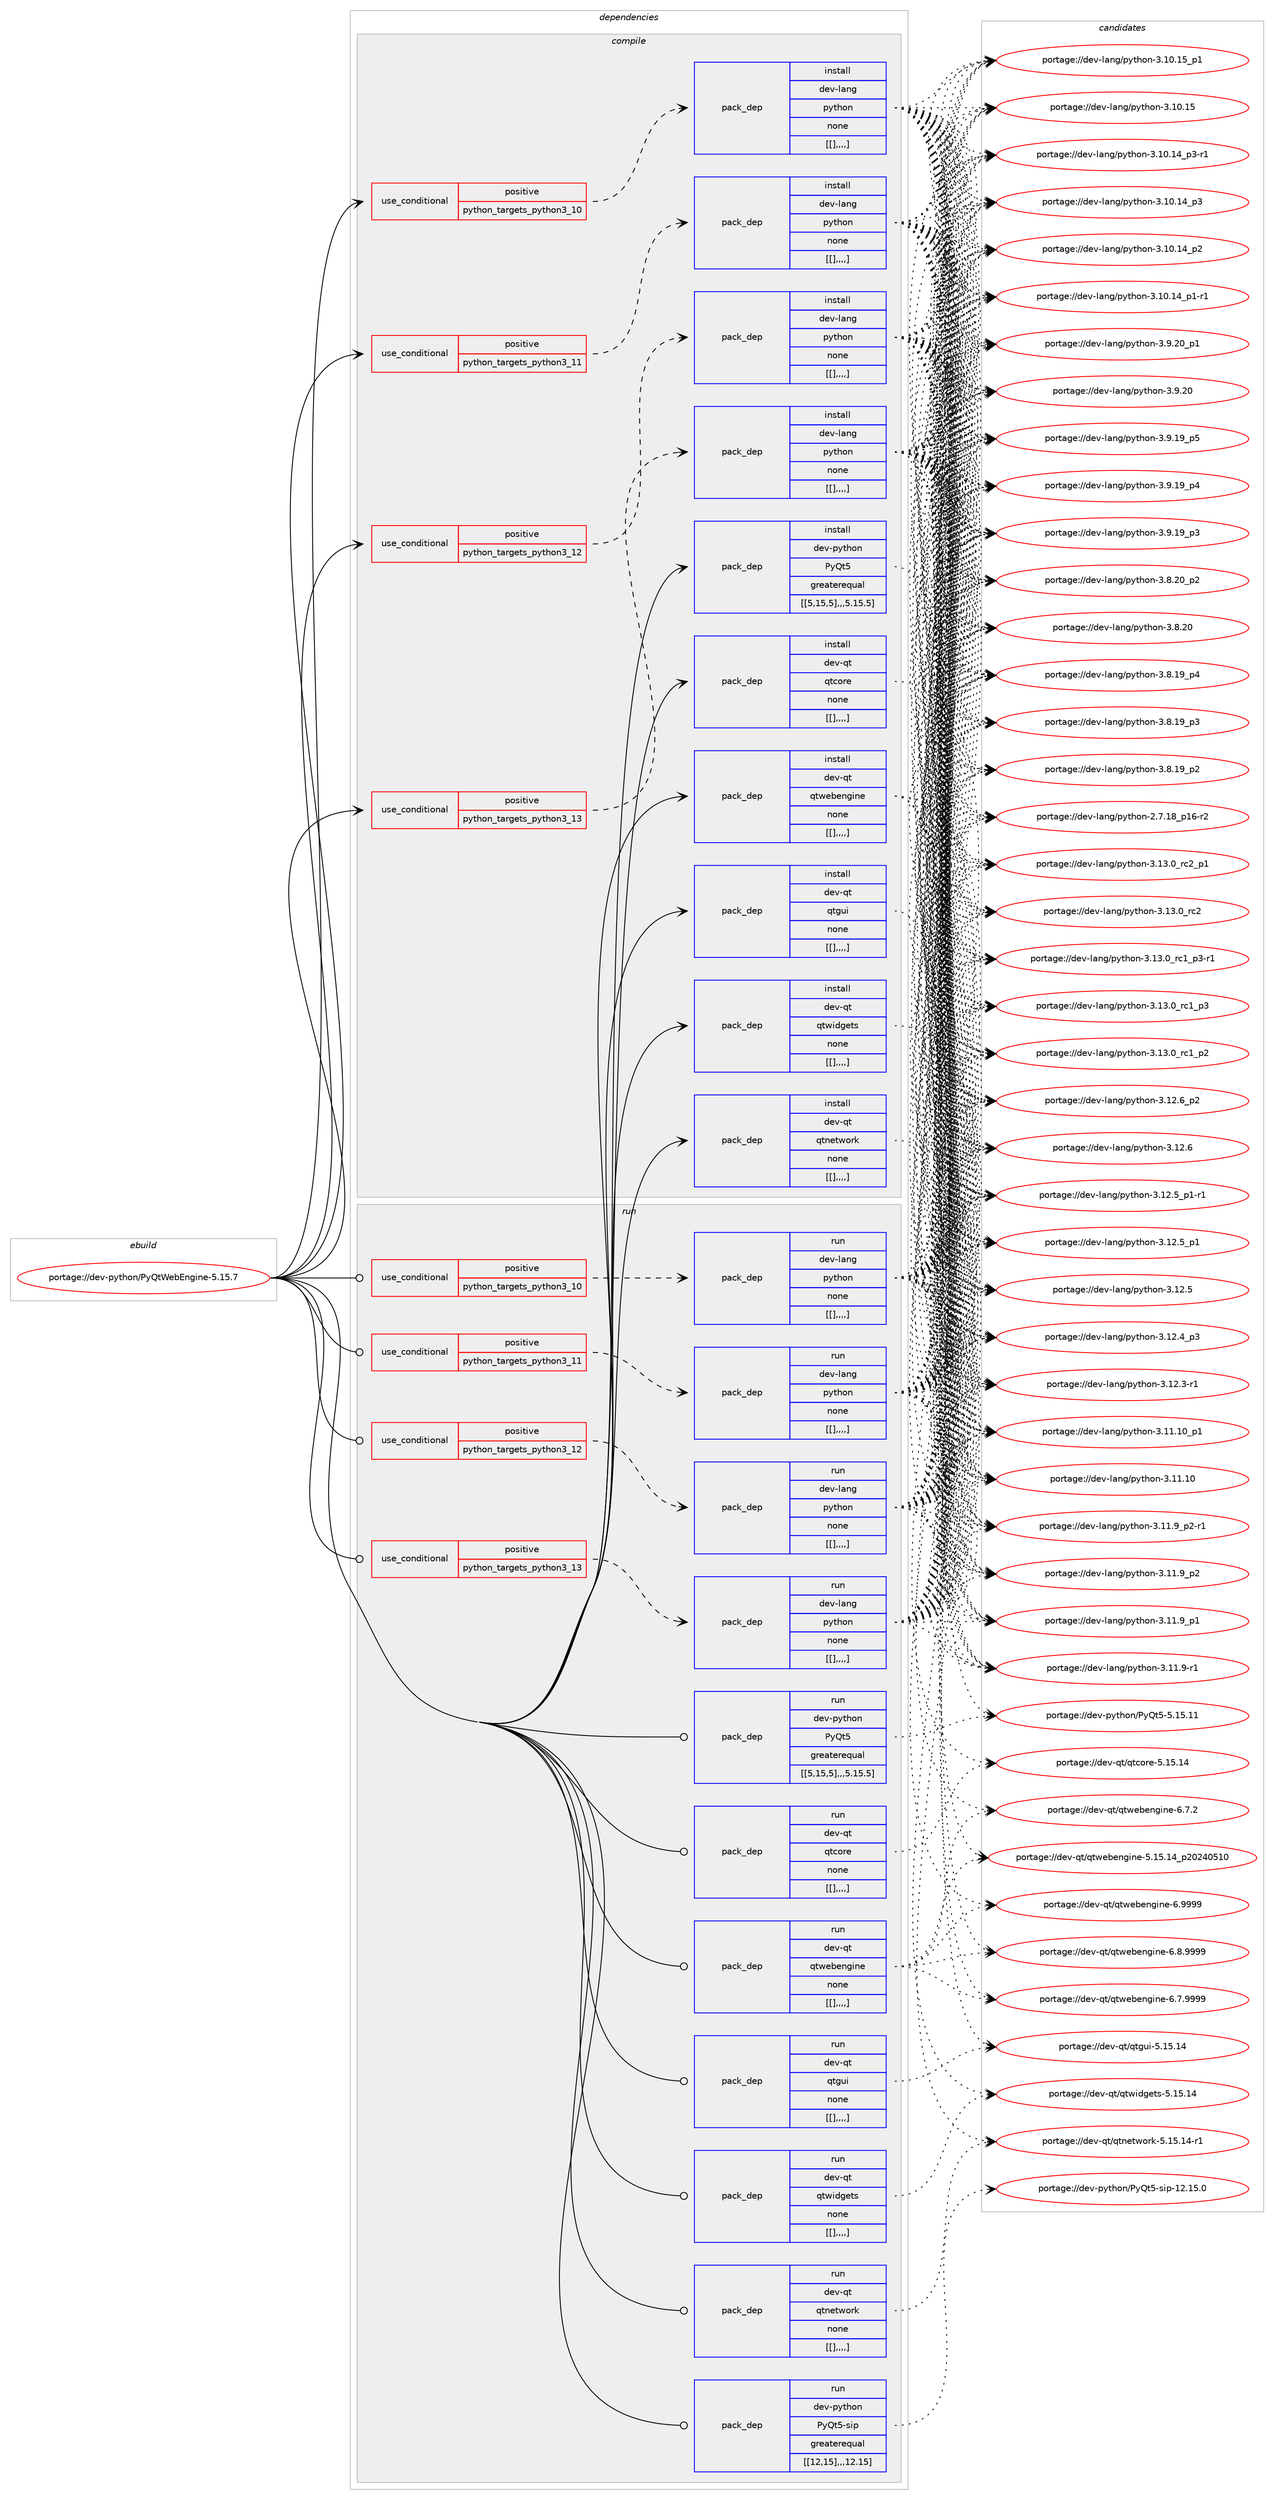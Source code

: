 digraph prolog {

# *************
# Graph options
# *************

newrank=true;
concentrate=true;
compound=true;
graph [rankdir=LR,fontname=Helvetica,fontsize=10,ranksep=1.5];#, ranksep=2.5, nodesep=0.2];
edge  [arrowhead=vee];
node  [fontname=Helvetica,fontsize=10];

# **********
# The ebuild
# **********

subgraph cluster_leftcol {
color=gray;
label=<<i>ebuild</i>>;
id [label="portage://dev-python/PyQtWebEngine-5.15.7", color=red, width=4, href="../dev-python/PyQtWebEngine-5.15.7.svg"];
}

# ****************
# The dependencies
# ****************

subgraph cluster_midcol {
color=gray;
label=<<i>dependencies</i>>;
subgraph cluster_compile {
fillcolor="#eeeeee";
style=filled;
label=<<i>compile</i>>;
subgraph cond31678 {
dependency142732 [label=<<TABLE BORDER="0" CELLBORDER="1" CELLSPACING="0" CELLPADDING="4"><TR><TD ROWSPAN="3" CELLPADDING="10">use_conditional</TD></TR><TR><TD>positive</TD></TR><TR><TD>python_targets_python3_10</TD></TR></TABLE>>, shape=none, color=red];
subgraph pack109846 {
dependency142733 [label=<<TABLE BORDER="0" CELLBORDER="1" CELLSPACING="0" CELLPADDING="4" WIDTH="220"><TR><TD ROWSPAN="6" CELLPADDING="30">pack_dep</TD></TR><TR><TD WIDTH="110">install</TD></TR><TR><TD>dev-lang</TD></TR><TR><TD>python</TD></TR><TR><TD>none</TD></TR><TR><TD>[[],,,,]</TD></TR></TABLE>>, shape=none, color=blue];
}
dependency142732:e -> dependency142733:w [weight=20,style="dashed",arrowhead="vee"];
}
id:e -> dependency142732:w [weight=20,style="solid",arrowhead="vee"];
subgraph cond31679 {
dependency142734 [label=<<TABLE BORDER="0" CELLBORDER="1" CELLSPACING="0" CELLPADDING="4"><TR><TD ROWSPAN="3" CELLPADDING="10">use_conditional</TD></TR><TR><TD>positive</TD></TR><TR><TD>python_targets_python3_11</TD></TR></TABLE>>, shape=none, color=red];
subgraph pack109847 {
dependency142735 [label=<<TABLE BORDER="0" CELLBORDER="1" CELLSPACING="0" CELLPADDING="4" WIDTH="220"><TR><TD ROWSPAN="6" CELLPADDING="30">pack_dep</TD></TR><TR><TD WIDTH="110">install</TD></TR><TR><TD>dev-lang</TD></TR><TR><TD>python</TD></TR><TR><TD>none</TD></TR><TR><TD>[[],,,,]</TD></TR></TABLE>>, shape=none, color=blue];
}
dependency142734:e -> dependency142735:w [weight=20,style="dashed",arrowhead="vee"];
}
id:e -> dependency142734:w [weight=20,style="solid",arrowhead="vee"];
subgraph cond31680 {
dependency142736 [label=<<TABLE BORDER="0" CELLBORDER="1" CELLSPACING="0" CELLPADDING="4"><TR><TD ROWSPAN="3" CELLPADDING="10">use_conditional</TD></TR><TR><TD>positive</TD></TR><TR><TD>python_targets_python3_12</TD></TR></TABLE>>, shape=none, color=red];
subgraph pack109848 {
dependency142737 [label=<<TABLE BORDER="0" CELLBORDER="1" CELLSPACING="0" CELLPADDING="4" WIDTH="220"><TR><TD ROWSPAN="6" CELLPADDING="30">pack_dep</TD></TR><TR><TD WIDTH="110">install</TD></TR><TR><TD>dev-lang</TD></TR><TR><TD>python</TD></TR><TR><TD>none</TD></TR><TR><TD>[[],,,,]</TD></TR></TABLE>>, shape=none, color=blue];
}
dependency142736:e -> dependency142737:w [weight=20,style="dashed",arrowhead="vee"];
}
id:e -> dependency142736:w [weight=20,style="solid",arrowhead="vee"];
subgraph cond31681 {
dependency142738 [label=<<TABLE BORDER="0" CELLBORDER="1" CELLSPACING="0" CELLPADDING="4"><TR><TD ROWSPAN="3" CELLPADDING="10">use_conditional</TD></TR><TR><TD>positive</TD></TR><TR><TD>python_targets_python3_13</TD></TR></TABLE>>, shape=none, color=red];
subgraph pack109849 {
dependency142739 [label=<<TABLE BORDER="0" CELLBORDER="1" CELLSPACING="0" CELLPADDING="4" WIDTH="220"><TR><TD ROWSPAN="6" CELLPADDING="30">pack_dep</TD></TR><TR><TD WIDTH="110">install</TD></TR><TR><TD>dev-lang</TD></TR><TR><TD>python</TD></TR><TR><TD>none</TD></TR><TR><TD>[[],,,,]</TD></TR></TABLE>>, shape=none, color=blue];
}
dependency142738:e -> dependency142739:w [weight=20,style="dashed",arrowhead="vee"];
}
id:e -> dependency142738:w [weight=20,style="solid",arrowhead="vee"];
subgraph pack109850 {
dependency142740 [label=<<TABLE BORDER="0" CELLBORDER="1" CELLSPACING="0" CELLPADDING="4" WIDTH="220"><TR><TD ROWSPAN="6" CELLPADDING="30">pack_dep</TD></TR><TR><TD WIDTH="110">install</TD></TR><TR><TD>dev-python</TD></TR><TR><TD>PyQt5</TD></TR><TR><TD>greaterequal</TD></TR><TR><TD>[[5,15,5],,,5.15.5]</TD></TR></TABLE>>, shape=none, color=blue];
}
id:e -> dependency142740:w [weight=20,style="solid",arrowhead="vee"];
subgraph pack109851 {
dependency142741 [label=<<TABLE BORDER="0" CELLBORDER="1" CELLSPACING="0" CELLPADDING="4" WIDTH="220"><TR><TD ROWSPAN="6" CELLPADDING="30">pack_dep</TD></TR><TR><TD WIDTH="110">install</TD></TR><TR><TD>dev-qt</TD></TR><TR><TD>qtcore</TD></TR><TR><TD>none</TD></TR><TR><TD>[[],,,,]</TD></TR></TABLE>>, shape=none, color=blue];
}
id:e -> dependency142741:w [weight=20,style="solid",arrowhead="vee"];
subgraph pack109852 {
dependency142742 [label=<<TABLE BORDER="0" CELLBORDER="1" CELLSPACING="0" CELLPADDING="4" WIDTH="220"><TR><TD ROWSPAN="6" CELLPADDING="30">pack_dep</TD></TR><TR><TD WIDTH="110">install</TD></TR><TR><TD>dev-qt</TD></TR><TR><TD>qtgui</TD></TR><TR><TD>none</TD></TR><TR><TD>[[],,,,]</TD></TR></TABLE>>, shape=none, color=blue];
}
id:e -> dependency142742:w [weight=20,style="solid",arrowhead="vee"];
subgraph pack109853 {
dependency142743 [label=<<TABLE BORDER="0" CELLBORDER="1" CELLSPACING="0" CELLPADDING="4" WIDTH="220"><TR><TD ROWSPAN="6" CELLPADDING="30">pack_dep</TD></TR><TR><TD WIDTH="110">install</TD></TR><TR><TD>dev-qt</TD></TR><TR><TD>qtnetwork</TD></TR><TR><TD>none</TD></TR><TR><TD>[[],,,,]</TD></TR></TABLE>>, shape=none, color=blue];
}
id:e -> dependency142743:w [weight=20,style="solid",arrowhead="vee"];
subgraph pack109854 {
dependency142744 [label=<<TABLE BORDER="0" CELLBORDER="1" CELLSPACING="0" CELLPADDING="4" WIDTH="220"><TR><TD ROWSPAN="6" CELLPADDING="30">pack_dep</TD></TR><TR><TD WIDTH="110">install</TD></TR><TR><TD>dev-qt</TD></TR><TR><TD>qtwebengine</TD></TR><TR><TD>none</TD></TR><TR><TD>[[],,,,]</TD></TR></TABLE>>, shape=none, color=blue];
}
id:e -> dependency142744:w [weight=20,style="solid",arrowhead="vee"];
subgraph pack109855 {
dependency142745 [label=<<TABLE BORDER="0" CELLBORDER="1" CELLSPACING="0" CELLPADDING="4" WIDTH="220"><TR><TD ROWSPAN="6" CELLPADDING="30">pack_dep</TD></TR><TR><TD WIDTH="110">install</TD></TR><TR><TD>dev-qt</TD></TR><TR><TD>qtwidgets</TD></TR><TR><TD>none</TD></TR><TR><TD>[[],,,,]</TD></TR></TABLE>>, shape=none, color=blue];
}
id:e -> dependency142745:w [weight=20,style="solid",arrowhead="vee"];
}
subgraph cluster_compileandrun {
fillcolor="#eeeeee";
style=filled;
label=<<i>compile and run</i>>;
}
subgraph cluster_run {
fillcolor="#eeeeee";
style=filled;
label=<<i>run</i>>;
subgraph cond31682 {
dependency142746 [label=<<TABLE BORDER="0" CELLBORDER="1" CELLSPACING="0" CELLPADDING="4"><TR><TD ROWSPAN="3" CELLPADDING="10">use_conditional</TD></TR><TR><TD>positive</TD></TR><TR><TD>python_targets_python3_10</TD></TR></TABLE>>, shape=none, color=red];
subgraph pack109856 {
dependency142747 [label=<<TABLE BORDER="0" CELLBORDER="1" CELLSPACING="0" CELLPADDING="4" WIDTH="220"><TR><TD ROWSPAN="6" CELLPADDING="30">pack_dep</TD></TR><TR><TD WIDTH="110">run</TD></TR><TR><TD>dev-lang</TD></TR><TR><TD>python</TD></TR><TR><TD>none</TD></TR><TR><TD>[[],,,,]</TD></TR></TABLE>>, shape=none, color=blue];
}
dependency142746:e -> dependency142747:w [weight=20,style="dashed",arrowhead="vee"];
}
id:e -> dependency142746:w [weight=20,style="solid",arrowhead="odot"];
subgraph cond31683 {
dependency142748 [label=<<TABLE BORDER="0" CELLBORDER="1" CELLSPACING="0" CELLPADDING="4"><TR><TD ROWSPAN="3" CELLPADDING="10">use_conditional</TD></TR><TR><TD>positive</TD></TR><TR><TD>python_targets_python3_11</TD></TR></TABLE>>, shape=none, color=red];
subgraph pack109857 {
dependency142749 [label=<<TABLE BORDER="0" CELLBORDER="1" CELLSPACING="0" CELLPADDING="4" WIDTH="220"><TR><TD ROWSPAN="6" CELLPADDING="30">pack_dep</TD></TR><TR><TD WIDTH="110">run</TD></TR><TR><TD>dev-lang</TD></TR><TR><TD>python</TD></TR><TR><TD>none</TD></TR><TR><TD>[[],,,,]</TD></TR></TABLE>>, shape=none, color=blue];
}
dependency142748:e -> dependency142749:w [weight=20,style="dashed",arrowhead="vee"];
}
id:e -> dependency142748:w [weight=20,style="solid",arrowhead="odot"];
subgraph cond31684 {
dependency142750 [label=<<TABLE BORDER="0" CELLBORDER="1" CELLSPACING="0" CELLPADDING="4"><TR><TD ROWSPAN="3" CELLPADDING="10">use_conditional</TD></TR><TR><TD>positive</TD></TR><TR><TD>python_targets_python3_12</TD></TR></TABLE>>, shape=none, color=red];
subgraph pack109858 {
dependency142751 [label=<<TABLE BORDER="0" CELLBORDER="1" CELLSPACING="0" CELLPADDING="4" WIDTH="220"><TR><TD ROWSPAN="6" CELLPADDING="30">pack_dep</TD></TR><TR><TD WIDTH="110">run</TD></TR><TR><TD>dev-lang</TD></TR><TR><TD>python</TD></TR><TR><TD>none</TD></TR><TR><TD>[[],,,,]</TD></TR></TABLE>>, shape=none, color=blue];
}
dependency142750:e -> dependency142751:w [weight=20,style="dashed",arrowhead="vee"];
}
id:e -> dependency142750:w [weight=20,style="solid",arrowhead="odot"];
subgraph cond31685 {
dependency142752 [label=<<TABLE BORDER="0" CELLBORDER="1" CELLSPACING="0" CELLPADDING="4"><TR><TD ROWSPAN="3" CELLPADDING="10">use_conditional</TD></TR><TR><TD>positive</TD></TR><TR><TD>python_targets_python3_13</TD></TR></TABLE>>, shape=none, color=red];
subgraph pack109859 {
dependency142753 [label=<<TABLE BORDER="0" CELLBORDER="1" CELLSPACING="0" CELLPADDING="4" WIDTH="220"><TR><TD ROWSPAN="6" CELLPADDING="30">pack_dep</TD></TR><TR><TD WIDTH="110">run</TD></TR><TR><TD>dev-lang</TD></TR><TR><TD>python</TD></TR><TR><TD>none</TD></TR><TR><TD>[[],,,,]</TD></TR></TABLE>>, shape=none, color=blue];
}
dependency142752:e -> dependency142753:w [weight=20,style="dashed",arrowhead="vee"];
}
id:e -> dependency142752:w [weight=20,style="solid",arrowhead="odot"];
subgraph pack109860 {
dependency142754 [label=<<TABLE BORDER="0" CELLBORDER="1" CELLSPACING="0" CELLPADDING="4" WIDTH="220"><TR><TD ROWSPAN="6" CELLPADDING="30">pack_dep</TD></TR><TR><TD WIDTH="110">run</TD></TR><TR><TD>dev-python</TD></TR><TR><TD>PyQt5</TD></TR><TR><TD>greaterequal</TD></TR><TR><TD>[[5,15,5],,,5.15.5]</TD></TR></TABLE>>, shape=none, color=blue];
}
id:e -> dependency142754:w [weight=20,style="solid",arrowhead="odot"];
subgraph pack109861 {
dependency142755 [label=<<TABLE BORDER="0" CELLBORDER="1" CELLSPACING="0" CELLPADDING="4" WIDTH="220"><TR><TD ROWSPAN="6" CELLPADDING="30">pack_dep</TD></TR><TR><TD WIDTH="110">run</TD></TR><TR><TD>dev-python</TD></TR><TR><TD>PyQt5-sip</TD></TR><TR><TD>greaterequal</TD></TR><TR><TD>[[12,15],,,12.15]</TD></TR></TABLE>>, shape=none, color=blue];
}
id:e -> dependency142755:w [weight=20,style="solid",arrowhead="odot"];
subgraph pack109862 {
dependency142756 [label=<<TABLE BORDER="0" CELLBORDER="1" CELLSPACING="0" CELLPADDING="4" WIDTH="220"><TR><TD ROWSPAN="6" CELLPADDING="30">pack_dep</TD></TR><TR><TD WIDTH="110">run</TD></TR><TR><TD>dev-qt</TD></TR><TR><TD>qtcore</TD></TR><TR><TD>none</TD></TR><TR><TD>[[],,,,]</TD></TR></TABLE>>, shape=none, color=blue];
}
id:e -> dependency142756:w [weight=20,style="solid",arrowhead="odot"];
subgraph pack109863 {
dependency142757 [label=<<TABLE BORDER="0" CELLBORDER="1" CELLSPACING="0" CELLPADDING="4" WIDTH="220"><TR><TD ROWSPAN="6" CELLPADDING="30">pack_dep</TD></TR><TR><TD WIDTH="110">run</TD></TR><TR><TD>dev-qt</TD></TR><TR><TD>qtgui</TD></TR><TR><TD>none</TD></TR><TR><TD>[[],,,,]</TD></TR></TABLE>>, shape=none, color=blue];
}
id:e -> dependency142757:w [weight=20,style="solid",arrowhead="odot"];
subgraph pack109864 {
dependency142758 [label=<<TABLE BORDER="0" CELLBORDER="1" CELLSPACING="0" CELLPADDING="4" WIDTH="220"><TR><TD ROWSPAN="6" CELLPADDING="30">pack_dep</TD></TR><TR><TD WIDTH="110">run</TD></TR><TR><TD>dev-qt</TD></TR><TR><TD>qtnetwork</TD></TR><TR><TD>none</TD></TR><TR><TD>[[],,,,]</TD></TR></TABLE>>, shape=none, color=blue];
}
id:e -> dependency142758:w [weight=20,style="solid",arrowhead="odot"];
subgraph pack109865 {
dependency142759 [label=<<TABLE BORDER="0" CELLBORDER="1" CELLSPACING="0" CELLPADDING="4" WIDTH="220"><TR><TD ROWSPAN="6" CELLPADDING="30">pack_dep</TD></TR><TR><TD WIDTH="110">run</TD></TR><TR><TD>dev-qt</TD></TR><TR><TD>qtwebengine</TD></TR><TR><TD>none</TD></TR><TR><TD>[[],,,,]</TD></TR></TABLE>>, shape=none, color=blue];
}
id:e -> dependency142759:w [weight=20,style="solid",arrowhead="odot"];
subgraph pack109866 {
dependency142760 [label=<<TABLE BORDER="0" CELLBORDER="1" CELLSPACING="0" CELLPADDING="4" WIDTH="220"><TR><TD ROWSPAN="6" CELLPADDING="30">pack_dep</TD></TR><TR><TD WIDTH="110">run</TD></TR><TR><TD>dev-qt</TD></TR><TR><TD>qtwidgets</TD></TR><TR><TD>none</TD></TR><TR><TD>[[],,,,]</TD></TR></TABLE>>, shape=none, color=blue];
}
id:e -> dependency142760:w [weight=20,style="solid",arrowhead="odot"];
}
}

# **************
# The candidates
# **************

subgraph cluster_choices {
rank=same;
color=gray;
label=<<i>candidates</i>>;

subgraph choice109846 {
color=black;
nodesep=1;
choice100101118451089711010347112121116104111110455146495146489511499509511249 [label="portage://dev-lang/python-3.13.0_rc2_p1", color=red, width=4,href="../dev-lang/python-3.13.0_rc2_p1.svg"];
choice10010111845108971101034711212111610411111045514649514648951149950 [label="portage://dev-lang/python-3.13.0_rc2", color=red, width=4,href="../dev-lang/python-3.13.0_rc2.svg"];
choice1001011184510897110103471121211161041111104551464951464895114994995112514511449 [label="portage://dev-lang/python-3.13.0_rc1_p3-r1", color=red, width=4,href="../dev-lang/python-3.13.0_rc1_p3-r1.svg"];
choice100101118451089711010347112121116104111110455146495146489511499499511251 [label="portage://dev-lang/python-3.13.0_rc1_p3", color=red, width=4,href="../dev-lang/python-3.13.0_rc1_p3.svg"];
choice100101118451089711010347112121116104111110455146495146489511499499511250 [label="portage://dev-lang/python-3.13.0_rc1_p2", color=red, width=4,href="../dev-lang/python-3.13.0_rc1_p2.svg"];
choice100101118451089711010347112121116104111110455146495046549511250 [label="portage://dev-lang/python-3.12.6_p2", color=red, width=4,href="../dev-lang/python-3.12.6_p2.svg"];
choice10010111845108971101034711212111610411111045514649504654 [label="portage://dev-lang/python-3.12.6", color=red, width=4,href="../dev-lang/python-3.12.6.svg"];
choice1001011184510897110103471121211161041111104551464950465395112494511449 [label="portage://dev-lang/python-3.12.5_p1-r1", color=red, width=4,href="../dev-lang/python-3.12.5_p1-r1.svg"];
choice100101118451089711010347112121116104111110455146495046539511249 [label="portage://dev-lang/python-3.12.5_p1", color=red, width=4,href="../dev-lang/python-3.12.5_p1.svg"];
choice10010111845108971101034711212111610411111045514649504653 [label="portage://dev-lang/python-3.12.5", color=red, width=4,href="../dev-lang/python-3.12.5.svg"];
choice100101118451089711010347112121116104111110455146495046529511251 [label="portage://dev-lang/python-3.12.4_p3", color=red, width=4,href="../dev-lang/python-3.12.4_p3.svg"];
choice100101118451089711010347112121116104111110455146495046514511449 [label="portage://dev-lang/python-3.12.3-r1", color=red, width=4,href="../dev-lang/python-3.12.3-r1.svg"];
choice10010111845108971101034711212111610411111045514649494649489511249 [label="portage://dev-lang/python-3.11.10_p1", color=red, width=4,href="../dev-lang/python-3.11.10_p1.svg"];
choice1001011184510897110103471121211161041111104551464949464948 [label="portage://dev-lang/python-3.11.10", color=red, width=4,href="../dev-lang/python-3.11.10.svg"];
choice1001011184510897110103471121211161041111104551464949465795112504511449 [label="portage://dev-lang/python-3.11.9_p2-r1", color=red, width=4,href="../dev-lang/python-3.11.9_p2-r1.svg"];
choice100101118451089711010347112121116104111110455146494946579511250 [label="portage://dev-lang/python-3.11.9_p2", color=red, width=4,href="../dev-lang/python-3.11.9_p2.svg"];
choice100101118451089711010347112121116104111110455146494946579511249 [label="portage://dev-lang/python-3.11.9_p1", color=red, width=4,href="../dev-lang/python-3.11.9_p1.svg"];
choice100101118451089711010347112121116104111110455146494946574511449 [label="portage://dev-lang/python-3.11.9-r1", color=red, width=4,href="../dev-lang/python-3.11.9-r1.svg"];
choice10010111845108971101034711212111610411111045514649484649539511249 [label="portage://dev-lang/python-3.10.15_p1", color=red, width=4,href="../dev-lang/python-3.10.15_p1.svg"];
choice1001011184510897110103471121211161041111104551464948464953 [label="portage://dev-lang/python-3.10.15", color=red, width=4,href="../dev-lang/python-3.10.15.svg"];
choice100101118451089711010347112121116104111110455146494846495295112514511449 [label="portage://dev-lang/python-3.10.14_p3-r1", color=red, width=4,href="../dev-lang/python-3.10.14_p3-r1.svg"];
choice10010111845108971101034711212111610411111045514649484649529511251 [label="portage://dev-lang/python-3.10.14_p3", color=red, width=4,href="../dev-lang/python-3.10.14_p3.svg"];
choice10010111845108971101034711212111610411111045514649484649529511250 [label="portage://dev-lang/python-3.10.14_p2", color=red, width=4,href="../dev-lang/python-3.10.14_p2.svg"];
choice100101118451089711010347112121116104111110455146494846495295112494511449 [label="portage://dev-lang/python-3.10.14_p1-r1", color=red, width=4,href="../dev-lang/python-3.10.14_p1-r1.svg"];
choice100101118451089711010347112121116104111110455146574650489511249 [label="portage://dev-lang/python-3.9.20_p1", color=red, width=4,href="../dev-lang/python-3.9.20_p1.svg"];
choice10010111845108971101034711212111610411111045514657465048 [label="portage://dev-lang/python-3.9.20", color=red, width=4,href="../dev-lang/python-3.9.20.svg"];
choice100101118451089711010347112121116104111110455146574649579511253 [label="portage://dev-lang/python-3.9.19_p5", color=red, width=4,href="../dev-lang/python-3.9.19_p5.svg"];
choice100101118451089711010347112121116104111110455146574649579511252 [label="portage://dev-lang/python-3.9.19_p4", color=red, width=4,href="../dev-lang/python-3.9.19_p4.svg"];
choice100101118451089711010347112121116104111110455146574649579511251 [label="portage://dev-lang/python-3.9.19_p3", color=red, width=4,href="../dev-lang/python-3.9.19_p3.svg"];
choice100101118451089711010347112121116104111110455146564650489511250 [label="portage://dev-lang/python-3.8.20_p2", color=red, width=4,href="../dev-lang/python-3.8.20_p2.svg"];
choice10010111845108971101034711212111610411111045514656465048 [label="portage://dev-lang/python-3.8.20", color=red, width=4,href="../dev-lang/python-3.8.20.svg"];
choice100101118451089711010347112121116104111110455146564649579511252 [label="portage://dev-lang/python-3.8.19_p4", color=red, width=4,href="../dev-lang/python-3.8.19_p4.svg"];
choice100101118451089711010347112121116104111110455146564649579511251 [label="portage://dev-lang/python-3.8.19_p3", color=red, width=4,href="../dev-lang/python-3.8.19_p3.svg"];
choice100101118451089711010347112121116104111110455146564649579511250 [label="portage://dev-lang/python-3.8.19_p2", color=red, width=4,href="../dev-lang/python-3.8.19_p2.svg"];
choice100101118451089711010347112121116104111110455046554649569511249544511450 [label="portage://dev-lang/python-2.7.18_p16-r2", color=red, width=4,href="../dev-lang/python-2.7.18_p16-r2.svg"];
dependency142733:e -> choice100101118451089711010347112121116104111110455146495146489511499509511249:w [style=dotted,weight="100"];
dependency142733:e -> choice10010111845108971101034711212111610411111045514649514648951149950:w [style=dotted,weight="100"];
dependency142733:e -> choice1001011184510897110103471121211161041111104551464951464895114994995112514511449:w [style=dotted,weight="100"];
dependency142733:e -> choice100101118451089711010347112121116104111110455146495146489511499499511251:w [style=dotted,weight="100"];
dependency142733:e -> choice100101118451089711010347112121116104111110455146495146489511499499511250:w [style=dotted,weight="100"];
dependency142733:e -> choice100101118451089711010347112121116104111110455146495046549511250:w [style=dotted,weight="100"];
dependency142733:e -> choice10010111845108971101034711212111610411111045514649504654:w [style=dotted,weight="100"];
dependency142733:e -> choice1001011184510897110103471121211161041111104551464950465395112494511449:w [style=dotted,weight="100"];
dependency142733:e -> choice100101118451089711010347112121116104111110455146495046539511249:w [style=dotted,weight="100"];
dependency142733:e -> choice10010111845108971101034711212111610411111045514649504653:w [style=dotted,weight="100"];
dependency142733:e -> choice100101118451089711010347112121116104111110455146495046529511251:w [style=dotted,weight="100"];
dependency142733:e -> choice100101118451089711010347112121116104111110455146495046514511449:w [style=dotted,weight="100"];
dependency142733:e -> choice10010111845108971101034711212111610411111045514649494649489511249:w [style=dotted,weight="100"];
dependency142733:e -> choice1001011184510897110103471121211161041111104551464949464948:w [style=dotted,weight="100"];
dependency142733:e -> choice1001011184510897110103471121211161041111104551464949465795112504511449:w [style=dotted,weight="100"];
dependency142733:e -> choice100101118451089711010347112121116104111110455146494946579511250:w [style=dotted,weight="100"];
dependency142733:e -> choice100101118451089711010347112121116104111110455146494946579511249:w [style=dotted,weight="100"];
dependency142733:e -> choice100101118451089711010347112121116104111110455146494946574511449:w [style=dotted,weight="100"];
dependency142733:e -> choice10010111845108971101034711212111610411111045514649484649539511249:w [style=dotted,weight="100"];
dependency142733:e -> choice1001011184510897110103471121211161041111104551464948464953:w [style=dotted,weight="100"];
dependency142733:e -> choice100101118451089711010347112121116104111110455146494846495295112514511449:w [style=dotted,weight="100"];
dependency142733:e -> choice10010111845108971101034711212111610411111045514649484649529511251:w [style=dotted,weight="100"];
dependency142733:e -> choice10010111845108971101034711212111610411111045514649484649529511250:w [style=dotted,weight="100"];
dependency142733:e -> choice100101118451089711010347112121116104111110455146494846495295112494511449:w [style=dotted,weight="100"];
dependency142733:e -> choice100101118451089711010347112121116104111110455146574650489511249:w [style=dotted,weight="100"];
dependency142733:e -> choice10010111845108971101034711212111610411111045514657465048:w [style=dotted,weight="100"];
dependency142733:e -> choice100101118451089711010347112121116104111110455146574649579511253:w [style=dotted,weight="100"];
dependency142733:e -> choice100101118451089711010347112121116104111110455146574649579511252:w [style=dotted,weight="100"];
dependency142733:e -> choice100101118451089711010347112121116104111110455146574649579511251:w [style=dotted,weight="100"];
dependency142733:e -> choice100101118451089711010347112121116104111110455146564650489511250:w [style=dotted,weight="100"];
dependency142733:e -> choice10010111845108971101034711212111610411111045514656465048:w [style=dotted,weight="100"];
dependency142733:e -> choice100101118451089711010347112121116104111110455146564649579511252:w [style=dotted,weight="100"];
dependency142733:e -> choice100101118451089711010347112121116104111110455146564649579511251:w [style=dotted,weight="100"];
dependency142733:e -> choice100101118451089711010347112121116104111110455146564649579511250:w [style=dotted,weight="100"];
dependency142733:e -> choice100101118451089711010347112121116104111110455046554649569511249544511450:w [style=dotted,weight="100"];
}
subgraph choice109847 {
color=black;
nodesep=1;
choice100101118451089711010347112121116104111110455146495146489511499509511249 [label="portage://dev-lang/python-3.13.0_rc2_p1", color=red, width=4,href="../dev-lang/python-3.13.0_rc2_p1.svg"];
choice10010111845108971101034711212111610411111045514649514648951149950 [label="portage://dev-lang/python-3.13.0_rc2", color=red, width=4,href="../dev-lang/python-3.13.0_rc2.svg"];
choice1001011184510897110103471121211161041111104551464951464895114994995112514511449 [label="portage://dev-lang/python-3.13.0_rc1_p3-r1", color=red, width=4,href="../dev-lang/python-3.13.0_rc1_p3-r1.svg"];
choice100101118451089711010347112121116104111110455146495146489511499499511251 [label="portage://dev-lang/python-3.13.0_rc1_p3", color=red, width=4,href="../dev-lang/python-3.13.0_rc1_p3.svg"];
choice100101118451089711010347112121116104111110455146495146489511499499511250 [label="portage://dev-lang/python-3.13.0_rc1_p2", color=red, width=4,href="../dev-lang/python-3.13.0_rc1_p2.svg"];
choice100101118451089711010347112121116104111110455146495046549511250 [label="portage://dev-lang/python-3.12.6_p2", color=red, width=4,href="../dev-lang/python-3.12.6_p2.svg"];
choice10010111845108971101034711212111610411111045514649504654 [label="portage://dev-lang/python-3.12.6", color=red, width=4,href="../dev-lang/python-3.12.6.svg"];
choice1001011184510897110103471121211161041111104551464950465395112494511449 [label="portage://dev-lang/python-3.12.5_p1-r1", color=red, width=4,href="../dev-lang/python-3.12.5_p1-r1.svg"];
choice100101118451089711010347112121116104111110455146495046539511249 [label="portage://dev-lang/python-3.12.5_p1", color=red, width=4,href="../dev-lang/python-3.12.5_p1.svg"];
choice10010111845108971101034711212111610411111045514649504653 [label="portage://dev-lang/python-3.12.5", color=red, width=4,href="../dev-lang/python-3.12.5.svg"];
choice100101118451089711010347112121116104111110455146495046529511251 [label="portage://dev-lang/python-3.12.4_p3", color=red, width=4,href="../dev-lang/python-3.12.4_p3.svg"];
choice100101118451089711010347112121116104111110455146495046514511449 [label="portage://dev-lang/python-3.12.3-r1", color=red, width=4,href="../dev-lang/python-3.12.3-r1.svg"];
choice10010111845108971101034711212111610411111045514649494649489511249 [label="portage://dev-lang/python-3.11.10_p1", color=red, width=4,href="../dev-lang/python-3.11.10_p1.svg"];
choice1001011184510897110103471121211161041111104551464949464948 [label="portage://dev-lang/python-3.11.10", color=red, width=4,href="../dev-lang/python-3.11.10.svg"];
choice1001011184510897110103471121211161041111104551464949465795112504511449 [label="portage://dev-lang/python-3.11.9_p2-r1", color=red, width=4,href="../dev-lang/python-3.11.9_p2-r1.svg"];
choice100101118451089711010347112121116104111110455146494946579511250 [label="portage://dev-lang/python-3.11.9_p2", color=red, width=4,href="../dev-lang/python-3.11.9_p2.svg"];
choice100101118451089711010347112121116104111110455146494946579511249 [label="portage://dev-lang/python-3.11.9_p1", color=red, width=4,href="../dev-lang/python-3.11.9_p1.svg"];
choice100101118451089711010347112121116104111110455146494946574511449 [label="portage://dev-lang/python-3.11.9-r1", color=red, width=4,href="../dev-lang/python-3.11.9-r1.svg"];
choice10010111845108971101034711212111610411111045514649484649539511249 [label="portage://dev-lang/python-3.10.15_p1", color=red, width=4,href="../dev-lang/python-3.10.15_p1.svg"];
choice1001011184510897110103471121211161041111104551464948464953 [label="portage://dev-lang/python-3.10.15", color=red, width=4,href="../dev-lang/python-3.10.15.svg"];
choice100101118451089711010347112121116104111110455146494846495295112514511449 [label="portage://dev-lang/python-3.10.14_p3-r1", color=red, width=4,href="../dev-lang/python-3.10.14_p3-r1.svg"];
choice10010111845108971101034711212111610411111045514649484649529511251 [label="portage://dev-lang/python-3.10.14_p3", color=red, width=4,href="../dev-lang/python-3.10.14_p3.svg"];
choice10010111845108971101034711212111610411111045514649484649529511250 [label="portage://dev-lang/python-3.10.14_p2", color=red, width=4,href="../dev-lang/python-3.10.14_p2.svg"];
choice100101118451089711010347112121116104111110455146494846495295112494511449 [label="portage://dev-lang/python-3.10.14_p1-r1", color=red, width=4,href="../dev-lang/python-3.10.14_p1-r1.svg"];
choice100101118451089711010347112121116104111110455146574650489511249 [label="portage://dev-lang/python-3.9.20_p1", color=red, width=4,href="../dev-lang/python-3.9.20_p1.svg"];
choice10010111845108971101034711212111610411111045514657465048 [label="portage://dev-lang/python-3.9.20", color=red, width=4,href="../dev-lang/python-3.9.20.svg"];
choice100101118451089711010347112121116104111110455146574649579511253 [label="portage://dev-lang/python-3.9.19_p5", color=red, width=4,href="../dev-lang/python-3.9.19_p5.svg"];
choice100101118451089711010347112121116104111110455146574649579511252 [label="portage://dev-lang/python-3.9.19_p4", color=red, width=4,href="../dev-lang/python-3.9.19_p4.svg"];
choice100101118451089711010347112121116104111110455146574649579511251 [label="portage://dev-lang/python-3.9.19_p3", color=red, width=4,href="../dev-lang/python-3.9.19_p3.svg"];
choice100101118451089711010347112121116104111110455146564650489511250 [label="portage://dev-lang/python-3.8.20_p2", color=red, width=4,href="../dev-lang/python-3.8.20_p2.svg"];
choice10010111845108971101034711212111610411111045514656465048 [label="portage://dev-lang/python-3.8.20", color=red, width=4,href="../dev-lang/python-3.8.20.svg"];
choice100101118451089711010347112121116104111110455146564649579511252 [label="portage://dev-lang/python-3.8.19_p4", color=red, width=4,href="../dev-lang/python-3.8.19_p4.svg"];
choice100101118451089711010347112121116104111110455146564649579511251 [label="portage://dev-lang/python-3.8.19_p3", color=red, width=4,href="../dev-lang/python-3.8.19_p3.svg"];
choice100101118451089711010347112121116104111110455146564649579511250 [label="portage://dev-lang/python-3.8.19_p2", color=red, width=4,href="../dev-lang/python-3.8.19_p2.svg"];
choice100101118451089711010347112121116104111110455046554649569511249544511450 [label="portage://dev-lang/python-2.7.18_p16-r2", color=red, width=4,href="../dev-lang/python-2.7.18_p16-r2.svg"];
dependency142735:e -> choice100101118451089711010347112121116104111110455146495146489511499509511249:w [style=dotted,weight="100"];
dependency142735:e -> choice10010111845108971101034711212111610411111045514649514648951149950:w [style=dotted,weight="100"];
dependency142735:e -> choice1001011184510897110103471121211161041111104551464951464895114994995112514511449:w [style=dotted,weight="100"];
dependency142735:e -> choice100101118451089711010347112121116104111110455146495146489511499499511251:w [style=dotted,weight="100"];
dependency142735:e -> choice100101118451089711010347112121116104111110455146495146489511499499511250:w [style=dotted,weight="100"];
dependency142735:e -> choice100101118451089711010347112121116104111110455146495046549511250:w [style=dotted,weight="100"];
dependency142735:e -> choice10010111845108971101034711212111610411111045514649504654:w [style=dotted,weight="100"];
dependency142735:e -> choice1001011184510897110103471121211161041111104551464950465395112494511449:w [style=dotted,weight="100"];
dependency142735:e -> choice100101118451089711010347112121116104111110455146495046539511249:w [style=dotted,weight="100"];
dependency142735:e -> choice10010111845108971101034711212111610411111045514649504653:w [style=dotted,weight="100"];
dependency142735:e -> choice100101118451089711010347112121116104111110455146495046529511251:w [style=dotted,weight="100"];
dependency142735:e -> choice100101118451089711010347112121116104111110455146495046514511449:w [style=dotted,weight="100"];
dependency142735:e -> choice10010111845108971101034711212111610411111045514649494649489511249:w [style=dotted,weight="100"];
dependency142735:e -> choice1001011184510897110103471121211161041111104551464949464948:w [style=dotted,weight="100"];
dependency142735:e -> choice1001011184510897110103471121211161041111104551464949465795112504511449:w [style=dotted,weight="100"];
dependency142735:e -> choice100101118451089711010347112121116104111110455146494946579511250:w [style=dotted,weight="100"];
dependency142735:e -> choice100101118451089711010347112121116104111110455146494946579511249:w [style=dotted,weight="100"];
dependency142735:e -> choice100101118451089711010347112121116104111110455146494946574511449:w [style=dotted,weight="100"];
dependency142735:e -> choice10010111845108971101034711212111610411111045514649484649539511249:w [style=dotted,weight="100"];
dependency142735:e -> choice1001011184510897110103471121211161041111104551464948464953:w [style=dotted,weight="100"];
dependency142735:e -> choice100101118451089711010347112121116104111110455146494846495295112514511449:w [style=dotted,weight="100"];
dependency142735:e -> choice10010111845108971101034711212111610411111045514649484649529511251:w [style=dotted,weight="100"];
dependency142735:e -> choice10010111845108971101034711212111610411111045514649484649529511250:w [style=dotted,weight="100"];
dependency142735:e -> choice100101118451089711010347112121116104111110455146494846495295112494511449:w [style=dotted,weight="100"];
dependency142735:e -> choice100101118451089711010347112121116104111110455146574650489511249:w [style=dotted,weight="100"];
dependency142735:e -> choice10010111845108971101034711212111610411111045514657465048:w [style=dotted,weight="100"];
dependency142735:e -> choice100101118451089711010347112121116104111110455146574649579511253:w [style=dotted,weight="100"];
dependency142735:e -> choice100101118451089711010347112121116104111110455146574649579511252:w [style=dotted,weight="100"];
dependency142735:e -> choice100101118451089711010347112121116104111110455146574649579511251:w [style=dotted,weight="100"];
dependency142735:e -> choice100101118451089711010347112121116104111110455146564650489511250:w [style=dotted,weight="100"];
dependency142735:e -> choice10010111845108971101034711212111610411111045514656465048:w [style=dotted,weight="100"];
dependency142735:e -> choice100101118451089711010347112121116104111110455146564649579511252:w [style=dotted,weight="100"];
dependency142735:e -> choice100101118451089711010347112121116104111110455146564649579511251:w [style=dotted,weight="100"];
dependency142735:e -> choice100101118451089711010347112121116104111110455146564649579511250:w [style=dotted,weight="100"];
dependency142735:e -> choice100101118451089711010347112121116104111110455046554649569511249544511450:w [style=dotted,weight="100"];
}
subgraph choice109848 {
color=black;
nodesep=1;
choice100101118451089711010347112121116104111110455146495146489511499509511249 [label="portage://dev-lang/python-3.13.0_rc2_p1", color=red, width=4,href="../dev-lang/python-3.13.0_rc2_p1.svg"];
choice10010111845108971101034711212111610411111045514649514648951149950 [label="portage://dev-lang/python-3.13.0_rc2", color=red, width=4,href="../dev-lang/python-3.13.0_rc2.svg"];
choice1001011184510897110103471121211161041111104551464951464895114994995112514511449 [label="portage://dev-lang/python-3.13.0_rc1_p3-r1", color=red, width=4,href="../dev-lang/python-3.13.0_rc1_p3-r1.svg"];
choice100101118451089711010347112121116104111110455146495146489511499499511251 [label="portage://dev-lang/python-3.13.0_rc1_p3", color=red, width=4,href="../dev-lang/python-3.13.0_rc1_p3.svg"];
choice100101118451089711010347112121116104111110455146495146489511499499511250 [label="portage://dev-lang/python-3.13.0_rc1_p2", color=red, width=4,href="../dev-lang/python-3.13.0_rc1_p2.svg"];
choice100101118451089711010347112121116104111110455146495046549511250 [label="portage://dev-lang/python-3.12.6_p2", color=red, width=4,href="../dev-lang/python-3.12.6_p2.svg"];
choice10010111845108971101034711212111610411111045514649504654 [label="portage://dev-lang/python-3.12.6", color=red, width=4,href="../dev-lang/python-3.12.6.svg"];
choice1001011184510897110103471121211161041111104551464950465395112494511449 [label="portage://dev-lang/python-3.12.5_p1-r1", color=red, width=4,href="../dev-lang/python-3.12.5_p1-r1.svg"];
choice100101118451089711010347112121116104111110455146495046539511249 [label="portage://dev-lang/python-3.12.5_p1", color=red, width=4,href="../dev-lang/python-3.12.5_p1.svg"];
choice10010111845108971101034711212111610411111045514649504653 [label="portage://dev-lang/python-3.12.5", color=red, width=4,href="../dev-lang/python-3.12.5.svg"];
choice100101118451089711010347112121116104111110455146495046529511251 [label="portage://dev-lang/python-3.12.4_p3", color=red, width=4,href="../dev-lang/python-3.12.4_p3.svg"];
choice100101118451089711010347112121116104111110455146495046514511449 [label="portage://dev-lang/python-3.12.3-r1", color=red, width=4,href="../dev-lang/python-3.12.3-r1.svg"];
choice10010111845108971101034711212111610411111045514649494649489511249 [label="portage://dev-lang/python-3.11.10_p1", color=red, width=4,href="../dev-lang/python-3.11.10_p1.svg"];
choice1001011184510897110103471121211161041111104551464949464948 [label="portage://dev-lang/python-3.11.10", color=red, width=4,href="../dev-lang/python-3.11.10.svg"];
choice1001011184510897110103471121211161041111104551464949465795112504511449 [label="portage://dev-lang/python-3.11.9_p2-r1", color=red, width=4,href="../dev-lang/python-3.11.9_p2-r1.svg"];
choice100101118451089711010347112121116104111110455146494946579511250 [label="portage://dev-lang/python-3.11.9_p2", color=red, width=4,href="../dev-lang/python-3.11.9_p2.svg"];
choice100101118451089711010347112121116104111110455146494946579511249 [label="portage://dev-lang/python-3.11.9_p1", color=red, width=4,href="../dev-lang/python-3.11.9_p1.svg"];
choice100101118451089711010347112121116104111110455146494946574511449 [label="portage://dev-lang/python-3.11.9-r1", color=red, width=4,href="../dev-lang/python-3.11.9-r1.svg"];
choice10010111845108971101034711212111610411111045514649484649539511249 [label="portage://dev-lang/python-3.10.15_p1", color=red, width=4,href="../dev-lang/python-3.10.15_p1.svg"];
choice1001011184510897110103471121211161041111104551464948464953 [label="portage://dev-lang/python-3.10.15", color=red, width=4,href="../dev-lang/python-3.10.15.svg"];
choice100101118451089711010347112121116104111110455146494846495295112514511449 [label="portage://dev-lang/python-3.10.14_p3-r1", color=red, width=4,href="../dev-lang/python-3.10.14_p3-r1.svg"];
choice10010111845108971101034711212111610411111045514649484649529511251 [label="portage://dev-lang/python-3.10.14_p3", color=red, width=4,href="../dev-lang/python-3.10.14_p3.svg"];
choice10010111845108971101034711212111610411111045514649484649529511250 [label="portage://dev-lang/python-3.10.14_p2", color=red, width=4,href="../dev-lang/python-3.10.14_p2.svg"];
choice100101118451089711010347112121116104111110455146494846495295112494511449 [label="portage://dev-lang/python-3.10.14_p1-r1", color=red, width=4,href="../dev-lang/python-3.10.14_p1-r1.svg"];
choice100101118451089711010347112121116104111110455146574650489511249 [label="portage://dev-lang/python-3.9.20_p1", color=red, width=4,href="../dev-lang/python-3.9.20_p1.svg"];
choice10010111845108971101034711212111610411111045514657465048 [label="portage://dev-lang/python-3.9.20", color=red, width=4,href="../dev-lang/python-3.9.20.svg"];
choice100101118451089711010347112121116104111110455146574649579511253 [label="portage://dev-lang/python-3.9.19_p5", color=red, width=4,href="../dev-lang/python-3.9.19_p5.svg"];
choice100101118451089711010347112121116104111110455146574649579511252 [label="portage://dev-lang/python-3.9.19_p4", color=red, width=4,href="../dev-lang/python-3.9.19_p4.svg"];
choice100101118451089711010347112121116104111110455146574649579511251 [label="portage://dev-lang/python-3.9.19_p3", color=red, width=4,href="../dev-lang/python-3.9.19_p3.svg"];
choice100101118451089711010347112121116104111110455146564650489511250 [label="portage://dev-lang/python-3.8.20_p2", color=red, width=4,href="../dev-lang/python-3.8.20_p2.svg"];
choice10010111845108971101034711212111610411111045514656465048 [label="portage://dev-lang/python-3.8.20", color=red, width=4,href="../dev-lang/python-3.8.20.svg"];
choice100101118451089711010347112121116104111110455146564649579511252 [label="portage://dev-lang/python-3.8.19_p4", color=red, width=4,href="../dev-lang/python-3.8.19_p4.svg"];
choice100101118451089711010347112121116104111110455146564649579511251 [label="portage://dev-lang/python-3.8.19_p3", color=red, width=4,href="../dev-lang/python-3.8.19_p3.svg"];
choice100101118451089711010347112121116104111110455146564649579511250 [label="portage://dev-lang/python-3.8.19_p2", color=red, width=4,href="../dev-lang/python-3.8.19_p2.svg"];
choice100101118451089711010347112121116104111110455046554649569511249544511450 [label="portage://dev-lang/python-2.7.18_p16-r2", color=red, width=4,href="../dev-lang/python-2.7.18_p16-r2.svg"];
dependency142737:e -> choice100101118451089711010347112121116104111110455146495146489511499509511249:w [style=dotted,weight="100"];
dependency142737:e -> choice10010111845108971101034711212111610411111045514649514648951149950:w [style=dotted,weight="100"];
dependency142737:e -> choice1001011184510897110103471121211161041111104551464951464895114994995112514511449:w [style=dotted,weight="100"];
dependency142737:e -> choice100101118451089711010347112121116104111110455146495146489511499499511251:w [style=dotted,weight="100"];
dependency142737:e -> choice100101118451089711010347112121116104111110455146495146489511499499511250:w [style=dotted,weight="100"];
dependency142737:e -> choice100101118451089711010347112121116104111110455146495046549511250:w [style=dotted,weight="100"];
dependency142737:e -> choice10010111845108971101034711212111610411111045514649504654:w [style=dotted,weight="100"];
dependency142737:e -> choice1001011184510897110103471121211161041111104551464950465395112494511449:w [style=dotted,weight="100"];
dependency142737:e -> choice100101118451089711010347112121116104111110455146495046539511249:w [style=dotted,weight="100"];
dependency142737:e -> choice10010111845108971101034711212111610411111045514649504653:w [style=dotted,weight="100"];
dependency142737:e -> choice100101118451089711010347112121116104111110455146495046529511251:w [style=dotted,weight="100"];
dependency142737:e -> choice100101118451089711010347112121116104111110455146495046514511449:w [style=dotted,weight="100"];
dependency142737:e -> choice10010111845108971101034711212111610411111045514649494649489511249:w [style=dotted,weight="100"];
dependency142737:e -> choice1001011184510897110103471121211161041111104551464949464948:w [style=dotted,weight="100"];
dependency142737:e -> choice1001011184510897110103471121211161041111104551464949465795112504511449:w [style=dotted,weight="100"];
dependency142737:e -> choice100101118451089711010347112121116104111110455146494946579511250:w [style=dotted,weight="100"];
dependency142737:e -> choice100101118451089711010347112121116104111110455146494946579511249:w [style=dotted,weight="100"];
dependency142737:e -> choice100101118451089711010347112121116104111110455146494946574511449:w [style=dotted,weight="100"];
dependency142737:e -> choice10010111845108971101034711212111610411111045514649484649539511249:w [style=dotted,weight="100"];
dependency142737:e -> choice1001011184510897110103471121211161041111104551464948464953:w [style=dotted,weight="100"];
dependency142737:e -> choice100101118451089711010347112121116104111110455146494846495295112514511449:w [style=dotted,weight="100"];
dependency142737:e -> choice10010111845108971101034711212111610411111045514649484649529511251:w [style=dotted,weight="100"];
dependency142737:e -> choice10010111845108971101034711212111610411111045514649484649529511250:w [style=dotted,weight="100"];
dependency142737:e -> choice100101118451089711010347112121116104111110455146494846495295112494511449:w [style=dotted,weight="100"];
dependency142737:e -> choice100101118451089711010347112121116104111110455146574650489511249:w [style=dotted,weight="100"];
dependency142737:e -> choice10010111845108971101034711212111610411111045514657465048:w [style=dotted,weight="100"];
dependency142737:e -> choice100101118451089711010347112121116104111110455146574649579511253:w [style=dotted,weight="100"];
dependency142737:e -> choice100101118451089711010347112121116104111110455146574649579511252:w [style=dotted,weight="100"];
dependency142737:e -> choice100101118451089711010347112121116104111110455146574649579511251:w [style=dotted,weight="100"];
dependency142737:e -> choice100101118451089711010347112121116104111110455146564650489511250:w [style=dotted,weight="100"];
dependency142737:e -> choice10010111845108971101034711212111610411111045514656465048:w [style=dotted,weight="100"];
dependency142737:e -> choice100101118451089711010347112121116104111110455146564649579511252:w [style=dotted,weight="100"];
dependency142737:e -> choice100101118451089711010347112121116104111110455146564649579511251:w [style=dotted,weight="100"];
dependency142737:e -> choice100101118451089711010347112121116104111110455146564649579511250:w [style=dotted,weight="100"];
dependency142737:e -> choice100101118451089711010347112121116104111110455046554649569511249544511450:w [style=dotted,weight="100"];
}
subgraph choice109849 {
color=black;
nodesep=1;
choice100101118451089711010347112121116104111110455146495146489511499509511249 [label="portage://dev-lang/python-3.13.0_rc2_p1", color=red, width=4,href="../dev-lang/python-3.13.0_rc2_p1.svg"];
choice10010111845108971101034711212111610411111045514649514648951149950 [label="portage://dev-lang/python-3.13.0_rc2", color=red, width=4,href="../dev-lang/python-3.13.0_rc2.svg"];
choice1001011184510897110103471121211161041111104551464951464895114994995112514511449 [label="portage://dev-lang/python-3.13.0_rc1_p3-r1", color=red, width=4,href="../dev-lang/python-3.13.0_rc1_p3-r1.svg"];
choice100101118451089711010347112121116104111110455146495146489511499499511251 [label="portage://dev-lang/python-3.13.0_rc1_p3", color=red, width=4,href="../dev-lang/python-3.13.0_rc1_p3.svg"];
choice100101118451089711010347112121116104111110455146495146489511499499511250 [label="portage://dev-lang/python-3.13.0_rc1_p2", color=red, width=4,href="../dev-lang/python-3.13.0_rc1_p2.svg"];
choice100101118451089711010347112121116104111110455146495046549511250 [label="portage://dev-lang/python-3.12.6_p2", color=red, width=4,href="../dev-lang/python-3.12.6_p2.svg"];
choice10010111845108971101034711212111610411111045514649504654 [label="portage://dev-lang/python-3.12.6", color=red, width=4,href="../dev-lang/python-3.12.6.svg"];
choice1001011184510897110103471121211161041111104551464950465395112494511449 [label="portage://dev-lang/python-3.12.5_p1-r1", color=red, width=4,href="../dev-lang/python-3.12.5_p1-r1.svg"];
choice100101118451089711010347112121116104111110455146495046539511249 [label="portage://dev-lang/python-3.12.5_p1", color=red, width=4,href="../dev-lang/python-3.12.5_p1.svg"];
choice10010111845108971101034711212111610411111045514649504653 [label="portage://dev-lang/python-3.12.5", color=red, width=4,href="../dev-lang/python-3.12.5.svg"];
choice100101118451089711010347112121116104111110455146495046529511251 [label="portage://dev-lang/python-3.12.4_p3", color=red, width=4,href="../dev-lang/python-3.12.4_p3.svg"];
choice100101118451089711010347112121116104111110455146495046514511449 [label="portage://dev-lang/python-3.12.3-r1", color=red, width=4,href="../dev-lang/python-3.12.3-r1.svg"];
choice10010111845108971101034711212111610411111045514649494649489511249 [label="portage://dev-lang/python-3.11.10_p1", color=red, width=4,href="../dev-lang/python-3.11.10_p1.svg"];
choice1001011184510897110103471121211161041111104551464949464948 [label="portage://dev-lang/python-3.11.10", color=red, width=4,href="../dev-lang/python-3.11.10.svg"];
choice1001011184510897110103471121211161041111104551464949465795112504511449 [label="portage://dev-lang/python-3.11.9_p2-r1", color=red, width=4,href="../dev-lang/python-3.11.9_p2-r1.svg"];
choice100101118451089711010347112121116104111110455146494946579511250 [label="portage://dev-lang/python-3.11.9_p2", color=red, width=4,href="../dev-lang/python-3.11.9_p2.svg"];
choice100101118451089711010347112121116104111110455146494946579511249 [label="portage://dev-lang/python-3.11.9_p1", color=red, width=4,href="../dev-lang/python-3.11.9_p1.svg"];
choice100101118451089711010347112121116104111110455146494946574511449 [label="portage://dev-lang/python-3.11.9-r1", color=red, width=4,href="../dev-lang/python-3.11.9-r1.svg"];
choice10010111845108971101034711212111610411111045514649484649539511249 [label="portage://dev-lang/python-3.10.15_p1", color=red, width=4,href="../dev-lang/python-3.10.15_p1.svg"];
choice1001011184510897110103471121211161041111104551464948464953 [label="portage://dev-lang/python-3.10.15", color=red, width=4,href="../dev-lang/python-3.10.15.svg"];
choice100101118451089711010347112121116104111110455146494846495295112514511449 [label="portage://dev-lang/python-3.10.14_p3-r1", color=red, width=4,href="../dev-lang/python-3.10.14_p3-r1.svg"];
choice10010111845108971101034711212111610411111045514649484649529511251 [label="portage://dev-lang/python-3.10.14_p3", color=red, width=4,href="../dev-lang/python-3.10.14_p3.svg"];
choice10010111845108971101034711212111610411111045514649484649529511250 [label="portage://dev-lang/python-3.10.14_p2", color=red, width=4,href="../dev-lang/python-3.10.14_p2.svg"];
choice100101118451089711010347112121116104111110455146494846495295112494511449 [label="portage://dev-lang/python-3.10.14_p1-r1", color=red, width=4,href="../dev-lang/python-3.10.14_p1-r1.svg"];
choice100101118451089711010347112121116104111110455146574650489511249 [label="portage://dev-lang/python-3.9.20_p1", color=red, width=4,href="../dev-lang/python-3.9.20_p1.svg"];
choice10010111845108971101034711212111610411111045514657465048 [label="portage://dev-lang/python-3.9.20", color=red, width=4,href="../dev-lang/python-3.9.20.svg"];
choice100101118451089711010347112121116104111110455146574649579511253 [label="portage://dev-lang/python-3.9.19_p5", color=red, width=4,href="../dev-lang/python-3.9.19_p5.svg"];
choice100101118451089711010347112121116104111110455146574649579511252 [label="portage://dev-lang/python-3.9.19_p4", color=red, width=4,href="../dev-lang/python-3.9.19_p4.svg"];
choice100101118451089711010347112121116104111110455146574649579511251 [label="portage://dev-lang/python-3.9.19_p3", color=red, width=4,href="../dev-lang/python-3.9.19_p3.svg"];
choice100101118451089711010347112121116104111110455146564650489511250 [label="portage://dev-lang/python-3.8.20_p2", color=red, width=4,href="../dev-lang/python-3.8.20_p2.svg"];
choice10010111845108971101034711212111610411111045514656465048 [label="portage://dev-lang/python-3.8.20", color=red, width=4,href="../dev-lang/python-3.8.20.svg"];
choice100101118451089711010347112121116104111110455146564649579511252 [label="portage://dev-lang/python-3.8.19_p4", color=red, width=4,href="../dev-lang/python-3.8.19_p4.svg"];
choice100101118451089711010347112121116104111110455146564649579511251 [label="portage://dev-lang/python-3.8.19_p3", color=red, width=4,href="../dev-lang/python-3.8.19_p3.svg"];
choice100101118451089711010347112121116104111110455146564649579511250 [label="portage://dev-lang/python-3.8.19_p2", color=red, width=4,href="../dev-lang/python-3.8.19_p2.svg"];
choice100101118451089711010347112121116104111110455046554649569511249544511450 [label="portage://dev-lang/python-2.7.18_p16-r2", color=red, width=4,href="../dev-lang/python-2.7.18_p16-r2.svg"];
dependency142739:e -> choice100101118451089711010347112121116104111110455146495146489511499509511249:w [style=dotted,weight="100"];
dependency142739:e -> choice10010111845108971101034711212111610411111045514649514648951149950:w [style=dotted,weight="100"];
dependency142739:e -> choice1001011184510897110103471121211161041111104551464951464895114994995112514511449:w [style=dotted,weight="100"];
dependency142739:e -> choice100101118451089711010347112121116104111110455146495146489511499499511251:w [style=dotted,weight="100"];
dependency142739:e -> choice100101118451089711010347112121116104111110455146495146489511499499511250:w [style=dotted,weight="100"];
dependency142739:e -> choice100101118451089711010347112121116104111110455146495046549511250:w [style=dotted,weight="100"];
dependency142739:e -> choice10010111845108971101034711212111610411111045514649504654:w [style=dotted,weight="100"];
dependency142739:e -> choice1001011184510897110103471121211161041111104551464950465395112494511449:w [style=dotted,weight="100"];
dependency142739:e -> choice100101118451089711010347112121116104111110455146495046539511249:w [style=dotted,weight="100"];
dependency142739:e -> choice10010111845108971101034711212111610411111045514649504653:w [style=dotted,weight="100"];
dependency142739:e -> choice100101118451089711010347112121116104111110455146495046529511251:w [style=dotted,weight="100"];
dependency142739:e -> choice100101118451089711010347112121116104111110455146495046514511449:w [style=dotted,weight="100"];
dependency142739:e -> choice10010111845108971101034711212111610411111045514649494649489511249:w [style=dotted,weight="100"];
dependency142739:e -> choice1001011184510897110103471121211161041111104551464949464948:w [style=dotted,weight="100"];
dependency142739:e -> choice1001011184510897110103471121211161041111104551464949465795112504511449:w [style=dotted,weight="100"];
dependency142739:e -> choice100101118451089711010347112121116104111110455146494946579511250:w [style=dotted,weight="100"];
dependency142739:e -> choice100101118451089711010347112121116104111110455146494946579511249:w [style=dotted,weight="100"];
dependency142739:e -> choice100101118451089711010347112121116104111110455146494946574511449:w [style=dotted,weight="100"];
dependency142739:e -> choice10010111845108971101034711212111610411111045514649484649539511249:w [style=dotted,weight="100"];
dependency142739:e -> choice1001011184510897110103471121211161041111104551464948464953:w [style=dotted,weight="100"];
dependency142739:e -> choice100101118451089711010347112121116104111110455146494846495295112514511449:w [style=dotted,weight="100"];
dependency142739:e -> choice10010111845108971101034711212111610411111045514649484649529511251:w [style=dotted,weight="100"];
dependency142739:e -> choice10010111845108971101034711212111610411111045514649484649529511250:w [style=dotted,weight="100"];
dependency142739:e -> choice100101118451089711010347112121116104111110455146494846495295112494511449:w [style=dotted,weight="100"];
dependency142739:e -> choice100101118451089711010347112121116104111110455146574650489511249:w [style=dotted,weight="100"];
dependency142739:e -> choice10010111845108971101034711212111610411111045514657465048:w [style=dotted,weight="100"];
dependency142739:e -> choice100101118451089711010347112121116104111110455146574649579511253:w [style=dotted,weight="100"];
dependency142739:e -> choice100101118451089711010347112121116104111110455146574649579511252:w [style=dotted,weight="100"];
dependency142739:e -> choice100101118451089711010347112121116104111110455146574649579511251:w [style=dotted,weight="100"];
dependency142739:e -> choice100101118451089711010347112121116104111110455146564650489511250:w [style=dotted,weight="100"];
dependency142739:e -> choice10010111845108971101034711212111610411111045514656465048:w [style=dotted,weight="100"];
dependency142739:e -> choice100101118451089711010347112121116104111110455146564649579511252:w [style=dotted,weight="100"];
dependency142739:e -> choice100101118451089711010347112121116104111110455146564649579511251:w [style=dotted,weight="100"];
dependency142739:e -> choice100101118451089711010347112121116104111110455146564649579511250:w [style=dotted,weight="100"];
dependency142739:e -> choice100101118451089711010347112121116104111110455046554649569511249544511450:w [style=dotted,weight="100"];
}
subgraph choice109850 {
color=black;
nodesep=1;
choice10010111845112121116104111110478012181116534553464953464949 [label="portage://dev-python/PyQt5-5.15.11", color=red, width=4,href="../dev-python/PyQt5-5.15.11.svg"];
dependency142740:e -> choice10010111845112121116104111110478012181116534553464953464949:w [style=dotted,weight="100"];
}
subgraph choice109851 {
color=black;
nodesep=1;
choice1001011184511311647113116991111141014553464953464952 [label="portage://dev-qt/qtcore-5.15.14", color=red, width=4,href="../dev-qt/qtcore-5.15.14.svg"];
dependency142741:e -> choice1001011184511311647113116991111141014553464953464952:w [style=dotted,weight="100"];
}
subgraph choice109852 {
color=black;
nodesep=1;
choice10010111845113116471131161031171054553464953464952 [label="portage://dev-qt/qtgui-5.15.14", color=red, width=4,href="../dev-qt/qtgui-5.15.14.svg"];
dependency142742:e -> choice10010111845113116471131161031171054553464953464952:w [style=dotted,weight="100"];
}
subgraph choice109853 {
color=black;
nodesep=1;
choice100101118451131164711311611010111611911111410745534649534649524511449 [label="portage://dev-qt/qtnetwork-5.15.14-r1", color=red, width=4,href="../dev-qt/qtnetwork-5.15.14-r1.svg"];
dependency142743:e -> choice100101118451131164711311611010111611911111410745534649534649524511449:w [style=dotted,weight="100"];
}
subgraph choice109854 {
color=black;
nodesep=1;
choice10010111845113116471131161191019810111010310511010145544657575757 [label="portage://dev-qt/qtwebengine-6.9999", color=red, width=4,href="../dev-qt/qtwebengine-6.9999.svg"];
choice100101118451131164711311611910198101110103105110101455446564657575757 [label="portage://dev-qt/qtwebengine-6.8.9999", color=red, width=4,href="../dev-qt/qtwebengine-6.8.9999.svg"];
choice100101118451131164711311611910198101110103105110101455446554657575757 [label="portage://dev-qt/qtwebengine-6.7.9999", color=red, width=4,href="../dev-qt/qtwebengine-6.7.9999.svg"];
choice100101118451131164711311611910198101110103105110101455446554650 [label="portage://dev-qt/qtwebengine-6.7.2", color=red, width=4,href="../dev-qt/qtwebengine-6.7.2.svg"];
choice1001011184511311647113116119101981011101031051101014553464953464952951125048505248534948 [label="portage://dev-qt/qtwebengine-5.15.14_p20240510", color=red, width=4,href="../dev-qt/qtwebengine-5.15.14_p20240510.svg"];
dependency142744:e -> choice10010111845113116471131161191019810111010310511010145544657575757:w [style=dotted,weight="100"];
dependency142744:e -> choice100101118451131164711311611910198101110103105110101455446564657575757:w [style=dotted,weight="100"];
dependency142744:e -> choice100101118451131164711311611910198101110103105110101455446554657575757:w [style=dotted,weight="100"];
dependency142744:e -> choice100101118451131164711311611910198101110103105110101455446554650:w [style=dotted,weight="100"];
dependency142744:e -> choice1001011184511311647113116119101981011101031051101014553464953464952951125048505248534948:w [style=dotted,weight="100"];
}
subgraph choice109855 {
color=black;
nodesep=1;
choice10010111845113116471131161191051001031011161154553464953464952 [label="portage://dev-qt/qtwidgets-5.15.14", color=red, width=4,href="../dev-qt/qtwidgets-5.15.14.svg"];
dependency142745:e -> choice10010111845113116471131161191051001031011161154553464953464952:w [style=dotted,weight="100"];
}
subgraph choice109856 {
color=black;
nodesep=1;
choice100101118451089711010347112121116104111110455146495146489511499509511249 [label="portage://dev-lang/python-3.13.0_rc2_p1", color=red, width=4,href="../dev-lang/python-3.13.0_rc2_p1.svg"];
choice10010111845108971101034711212111610411111045514649514648951149950 [label="portage://dev-lang/python-3.13.0_rc2", color=red, width=4,href="../dev-lang/python-3.13.0_rc2.svg"];
choice1001011184510897110103471121211161041111104551464951464895114994995112514511449 [label="portage://dev-lang/python-3.13.0_rc1_p3-r1", color=red, width=4,href="../dev-lang/python-3.13.0_rc1_p3-r1.svg"];
choice100101118451089711010347112121116104111110455146495146489511499499511251 [label="portage://dev-lang/python-3.13.0_rc1_p3", color=red, width=4,href="../dev-lang/python-3.13.0_rc1_p3.svg"];
choice100101118451089711010347112121116104111110455146495146489511499499511250 [label="portage://dev-lang/python-3.13.0_rc1_p2", color=red, width=4,href="../dev-lang/python-3.13.0_rc1_p2.svg"];
choice100101118451089711010347112121116104111110455146495046549511250 [label="portage://dev-lang/python-3.12.6_p2", color=red, width=4,href="../dev-lang/python-3.12.6_p2.svg"];
choice10010111845108971101034711212111610411111045514649504654 [label="portage://dev-lang/python-3.12.6", color=red, width=4,href="../dev-lang/python-3.12.6.svg"];
choice1001011184510897110103471121211161041111104551464950465395112494511449 [label="portage://dev-lang/python-3.12.5_p1-r1", color=red, width=4,href="../dev-lang/python-3.12.5_p1-r1.svg"];
choice100101118451089711010347112121116104111110455146495046539511249 [label="portage://dev-lang/python-3.12.5_p1", color=red, width=4,href="../dev-lang/python-3.12.5_p1.svg"];
choice10010111845108971101034711212111610411111045514649504653 [label="portage://dev-lang/python-3.12.5", color=red, width=4,href="../dev-lang/python-3.12.5.svg"];
choice100101118451089711010347112121116104111110455146495046529511251 [label="portage://dev-lang/python-3.12.4_p3", color=red, width=4,href="../dev-lang/python-3.12.4_p3.svg"];
choice100101118451089711010347112121116104111110455146495046514511449 [label="portage://dev-lang/python-3.12.3-r1", color=red, width=4,href="../dev-lang/python-3.12.3-r1.svg"];
choice10010111845108971101034711212111610411111045514649494649489511249 [label="portage://dev-lang/python-3.11.10_p1", color=red, width=4,href="../dev-lang/python-3.11.10_p1.svg"];
choice1001011184510897110103471121211161041111104551464949464948 [label="portage://dev-lang/python-3.11.10", color=red, width=4,href="../dev-lang/python-3.11.10.svg"];
choice1001011184510897110103471121211161041111104551464949465795112504511449 [label="portage://dev-lang/python-3.11.9_p2-r1", color=red, width=4,href="../dev-lang/python-3.11.9_p2-r1.svg"];
choice100101118451089711010347112121116104111110455146494946579511250 [label="portage://dev-lang/python-3.11.9_p2", color=red, width=4,href="../dev-lang/python-3.11.9_p2.svg"];
choice100101118451089711010347112121116104111110455146494946579511249 [label="portage://dev-lang/python-3.11.9_p1", color=red, width=4,href="../dev-lang/python-3.11.9_p1.svg"];
choice100101118451089711010347112121116104111110455146494946574511449 [label="portage://dev-lang/python-3.11.9-r1", color=red, width=4,href="../dev-lang/python-3.11.9-r1.svg"];
choice10010111845108971101034711212111610411111045514649484649539511249 [label="portage://dev-lang/python-3.10.15_p1", color=red, width=4,href="../dev-lang/python-3.10.15_p1.svg"];
choice1001011184510897110103471121211161041111104551464948464953 [label="portage://dev-lang/python-3.10.15", color=red, width=4,href="../dev-lang/python-3.10.15.svg"];
choice100101118451089711010347112121116104111110455146494846495295112514511449 [label="portage://dev-lang/python-3.10.14_p3-r1", color=red, width=4,href="../dev-lang/python-3.10.14_p3-r1.svg"];
choice10010111845108971101034711212111610411111045514649484649529511251 [label="portage://dev-lang/python-3.10.14_p3", color=red, width=4,href="../dev-lang/python-3.10.14_p3.svg"];
choice10010111845108971101034711212111610411111045514649484649529511250 [label="portage://dev-lang/python-3.10.14_p2", color=red, width=4,href="../dev-lang/python-3.10.14_p2.svg"];
choice100101118451089711010347112121116104111110455146494846495295112494511449 [label="portage://dev-lang/python-3.10.14_p1-r1", color=red, width=4,href="../dev-lang/python-3.10.14_p1-r1.svg"];
choice100101118451089711010347112121116104111110455146574650489511249 [label="portage://dev-lang/python-3.9.20_p1", color=red, width=4,href="../dev-lang/python-3.9.20_p1.svg"];
choice10010111845108971101034711212111610411111045514657465048 [label="portage://dev-lang/python-3.9.20", color=red, width=4,href="../dev-lang/python-3.9.20.svg"];
choice100101118451089711010347112121116104111110455146574649579511253 [label="portage://dev-lang/python-3.9.19_p5", color=red, width=4,href="../dev-lang/python-3.9.19_p5.svg"];
choice100101118451089711010347112121116104111110455146574649579511252 [label="portage://dev-lang/python-3.9.19_p4", color=red, width=4,href="../dev-lang/python-3.9.19_p4.svg"];
choice100101118451089711010347112121116104111110455146574649579511251 [label="portage://dev-lang/python-3.9.19_p3", color=red, width=4,href="../dev-lang/python-3.9.19_p3.svg"];
choice100101118451089711010347112121116104111110455146564650489511250 [label="portage://dev-lang/python-3.8.20_p2", color=red, width=4,href="../dev-lang/python-3.8.20_p2.svg"];
choice10010111845108971101034711212111610411111045514656465048 [label="portage://dev-lang/python-3.8.20", color=red, width=4,href="../dev-lang/python-3.8.20.svg"];
choice100101118451089711010347112121116104111110455146564649579511252 [label="portage://dev-lang/python-3.8.19_p4", color=red, width=4,href="../dev-lang/python-3.8.19_p4.svg"];
choice100101118451089711010347112121116104111110455146564649579511251 [label="portage://dev-lang/python-3.8.19_p3", color=red, width=4,href="../dev-lang/python-3.8.19_p3.svg"];
choice100101118451089711010347112121116104111110455146564649579511250 [label="portage://dev-lang/python-3.8.19_p2", color=red, width=4,href="../dev-lang/python-3.8.19_p2.svg"];
choice100101118451089711010347112121116104111110455046554649569511249544511450 [label="portage://dev-lang/python-2.7.18_p16-r2", color=red, width=4,href="../dev-lang/python-2.7.18_p16-r2.svg"];
dependency142747:e -> choice100101118451089711010347112121116104111110455146495146489511499509511249:w [style=dotted,weight="100"];
dependency142747:e -> choice10010111845108971101034711212111610411111045514649514648951149950:w [style=dotted,weight="100"];
dependency142747:e -> choice1001011184510897110103471121211161041111104551464951464895114994995112514511449:w [style=dotted,weight="100"];
dependency142747:e -> choice100101118451089711010347112121116104111110455146495146489511499499511251:w [style=dotted,weight="100"];
dependency142747:e -> choice100101118451089711010347112121116104111110455146495146489511499499511250:w [style=dotted,weight="100"];
dependency142747:e -> choice100101118451089711010347112121116104111110455146495046549511250:w [style=dotted,weight="100"];
dependency142747:e -> choice10010111845108971101034711212111610411111045514649504654:w [style=dotted,weight="100"];
dependency142747:e -> choice1001011184510897110103471121211161041111104551464950465395112494511449:w [style=dotted,weight="100"];
dependency142747:e -> choice100101118451089711010347112121116104111110455146495046539511249:w [style=dotted,weight="100"];
dependency142747:e -> choice10010111845108971101034711212111610411111045514649504653:w [style=dotted,weight="100"];
dependency142747:e -> choice100101118451089711010347112121116104111110455146495046529511251:w [style=dotted,weight="100"];
dependency142747:e -> choice100101118451089711010347112121116104111110455146495046514511449:w [style=dotted,weight="100"];
dependency142747:e -> choice10010111845108971101034711212111610411111045514649494649489511249:w [style=dotted,weight="100"];
dependency142747:e -> choice1001011184510897110103471121211161041111104551464949464948:w [style=dotted,weight="100"];
dependency142747:e -> choice1001011184510897110103471121211161041111104551464949465795112504511449:w [style=dotted,weight="100"];
dependency142747:e -> choice100101118451089711010347112121116104111110455146494946579511250:w [style=dotted,weight="100"];
dependency142747:e -> choice100101118451089711010347112121116104111110455146494946579511249:w [style=dotted,weight="100"];
dependency142747:e -> choice100101118451089711010347112121116104111110455146494946574511449:w [style=dotted,weight="100"];
dependency142747:e -> choice10010111845108971101034711212111610411111045514649484649539511249:w [style=dotted,weight="100"];
dependency142747:e -> choice1001011184510897110103471121211161041111104551464948464953:w [style=dotted,weight="100"];
dependency142747:e -> choice100101118451089711010347112121116104111110455146494846495295112514511449:w [style=dotted,weight="100"];
dependency142747:e -> choice10010111845108971101034711212111610411111045514649484649529511251:w [style=dotted,weight="100"];
dependency142747:e -> choice10010111845108971101034711212111610411111045514649484649529511250:w [style=dotted,weight="100"];
dependency142747:e -> choice100101118451089711010347112121116104111110455146494846495295112494511449:w [style=dotted,weight="100"];
dependency142747:e -> choice100101118451089711010347112121116104111110455146574650489511249:w [style=dotted,weight="100"];
dependency142747:e -> choice10010111845108971101034711212111610411111045514657465048:w [style=dotted,weight="100"];
dependency142747:e -> choice100101118451089711010347112121116104111110455146574649579511253:w [style=dotted,weight="100"];
dependency142747:e -> choice100101118451089711010347112121116104111110455146574649579511252:w [style=dotted,weight="100"];
dependency142747:e -> choice100101118451089711010347112121116104111110455146574649579511251:w [style=dotted,weight="100"];
dependency142747:e -> choice100101118451089711010347112121116104111110455146564650489511250:w [style=dotted,weight="100"];
dependency142747:e -> choice10010111845108971101034711212111610411111045514656465048:w [style=dotted,weight="100"];
dependency142747:e -> choice100101118451089711010347112121116104111110455146564649579511252:w [style=dotted,weight="100"];
dependency142747:e -> choice100101118451089711010347112121116104111110455146564649579511251:w [style=dotted,weight="100"];
dependency142747:e -> choice100101118451089711010347112121116104111110455146564649579511250:w [style=dotted,weight="100"];
dependency142747:e -> choice100101118451089711010347112121116104111110455046554649569511249544511450:w [style=dotted,weight="100"];
}
subgraph choice109857 {
color=black;
nodesep=1;
choice100101118451089711010347112121116104111110455146495146489511499509511249 [label="portage://dev-lang/python-3.13.0_rc2_p1", color=red, width=4,href="../dev-lang/python-3.13.0_rc2_p1.svg"];
choice10010111845108971101034711212111610411111045514649514648951149950 [label="portage://dev-lang/python-3.13.0_rc2", color=red, width=4,href="../dev-lang/python-3.13.0_rc2.svg"];
choice1001011184510897110103471121211161041111104551464951464895114994995112514511449 [label="portage://dev-lang/python-3.13.0_rc1_p3-r1", color=red, width=4,href="../dev-lang/python-3.13.0_rc1_p3-r1.svg"];
choice100101118451089711010347112121116104111110455146495146489511499499511251 [label="portage://dev-lang/python-3.13.0_rc1_p3", color=red, width=4,href="../dev-lang/python-3.13.0_rc1_p3.svg"];
choice100101118451089711010347112121116104111110455146495146489511499499511250 [label="portage://dev-lang/python-3.13.0_rc1_p2", color=red, width=4,href="../dev-lang/python-3.13.0_rc1_p2.svg"];
choice100101118451089711010347112121116104111110455146495046549511250 [label="portage://dev-lang/python-3.12.6_p2", color=red, width=4,href="../dev-lang/python-3.12.6_p2.svg"];
choice10010111845108971101034711212111610411111045514649504654 [label="portage://dev-lang/python-3.12.6", color=red, width=4,href="../dev-lang/python-3.12.6.svg"];
choice1001011184510897110103471121211161041111104551464950465395112494511449 [label="portage://dev-lang/python-3.12.5_p1-r1", color=red, width=4,href="../dev-lang/python-3.12.5_p1-r1.svg"];
choice100101118451089711010347112121116104111110455146495046539511249 [label="portage://dev-lang/python-3.12.5_p1", color=red, width=4,href="../dev-lang/python-3.12.5_p1.svg"];
choice10010111845108971101034711212111610411111045514649504653 [label="portage://dev-lang/python-3.12.5", color=red, width=4,href="../dev-lang/python-3.12.5.svg"];
choice100101118451089711010347112121116104111110455146495046529511251 [label="portage://dev-lang/python-3.12.4_p3", color=red, width=4,href="../dev-lang/python-3.12.4_p3.svg"];
choice100101118451089711010347112121116104111110455146495046514511449 [label="portage://dev-lang/python-3.12.3-r1", color=red, width=4,href="../dev-lang/python-3.12.3-r1.svg"];
choice10010111845108971101034711212111610411111045514649494649489511249 [label="portage://dev-lang/python-3.11.10_p1", color=red, width=4,href="../dev-lang/python-3.11.10_p1.svg"];
choice1001011184510897110103471121211161041111104551464949464948 [label="portage://dev-lang/python-3.11.10", color=red, width=4,href="../dev-lang/python-3.11.10.svg"];
choice1001011184510897110103471121211161041111104551464949465795112504511449 [label="portage://dev-lang/python-3.11.9_p2-r1", color=red, width=4,href="../dev-lang/python-3.11.9_p2-r1.svg"];
choice100101118451089711010347112121116104111110455146494946579511250 [label="portage://dev-lang/python-3.11.9_p2", color=red, width=4,href="../dev-lang/python-3.11.9_p2.svg"];
choice100101118451089711010347112121116104111110455146494946579511249 [label="portage://dev-lang/python-3.11.9_p1", color=red, width=4,href="../dev-lang/python-3.11.9_p1.svg"];
choice100101118451089711010347112121116104111110455146494946574511449 [label="portage://dev-lang/python-3.11.9-r1", color=red, width=4,href="../dev-lang/python-3.11.9-r1.svg"];
choice10010111845108971101034711212111610411111045514649484649539511249 [label="portage://dev-lang/python-3.10.15_p1", color=red, width=4,href="../dev-lang/python-3.10.15_p1.svg"];
choice1001011184510897110103471121211161041111104551464948464953 [label="portage://dev-lang/python-3.10.15", color=red, width=4,href="../dev-lang/python-3.10.15.svg"];
choice100101118451089711010347112121116104111110455146494846495295112514511449 [label="portage://dev-lang/python-3.10.14_p3-r1", color=red, width=4,href="../dev-lang/python-3.10.14_p3-r1.svg"];
choice10010111845108971101034711212111610411111045514649484649529511251 [label="portage://dev-lang/python-3.10.14_p3", color=red, width=4,href="../dev-lang/python-3.10.14_p3.svg"];
choice10010111845108971101034711212111610411111045514649484649529511250 [label="portage://dev-lang/python-3.10.14_p2", color=red, width=4,href="../dev-lang/python-3.10.14_p2.svg"];
choice100101118451089711010347112121116104111110455146494846495295112494511449 [label="portage://dev-lang/python-3.10.14_p1-r1", color=red, width=4,href="../dev-lang/python-3.10.14_p1-r1.svg"];
choice100101118451089711010347112121116104111110455146574650489511249 [label="portage://dev-lang/python-3.9.20_p1", color=red, width=4,href="../dev-lang/python-3.9.20_p1.svg"];
choice10010111845108971101034711212111610411111045514657465048 [label="portage://dev-lang/python-3.9.20", color=red, width=4,href="../dev-lang/python-3.9.20.svg"];
choice100101118451089711010347112121116104111110455146574649579511253 [label="portage://dev-lang/python-3.9.19_p5", color=red, width=4,href="../dev-lang/python-3.9.19_p5.svg"];
choice100101118451089711010347112121116104111110455146574649579511252 [label="portage://dev-lang/python-3.9.19_p4", color=red, width=4,href="../dev-lang/python-3.9.19_p4.svg"];
choice100101118451089711010347112121116104111110455146574649579511251 [label="portage://dev-lang/python-3.9.19_p3", color=red, width=4,href="../dev-lang/python-3.9.19_p3.svg"];
choice100101118451089711010347112121116104111110455146564650489511250 [label="portage://dev-lang/python-3.8.20_p2", color=red, width=4,href="../dev-lang/python-3.8.20_p2.svg"];
choice10010111845108971101034711212111610411111045514656465048 [label="portage://dev-lang/python-3.8.20", color=red, width=4,href="../dev-lang/python-3.8.20.svg"];
choice100101118451089711010347112121116104111110455146564649579511252 [label="portage://dev-lang/python-3.8.19_p4", color=red, width=4,href="../dev-lang/python-3.8.19_p4.svg"];
choice100101118451089711010347112121116104111110455146564649579511251 [label="portage://dev-lang/python-3.8.19_p3", color=red, width=4,href="../dev-lang/python-3.8.19_p3.svg"];
choice100101118451089711010347112121116104111110455146564649579511250 [label="portage://dev-lang/python-3.8.19_p2", color=red, width=4,href="../dev-lang/python-3.8.19_p2.svg"];
choice100101118451089711010347112121116104111110455046554649569511249544511450 [label="portage://dev-lang/python-2.7.18_p16-r2", color=red, width=4,href="../dev-lang/python-2.7.18_p16-r2.svg"];
dependency142749:e -> choice100101118451089711010347112121116104111110455146495146489511499509511249:w [style=dotted,weight="100"];
dependency142749:e -> choice10010111845108971101034711212111610411111045514649514648951149950:w [style=dotted,weight="100"];
dependency142749:e -> choice1001011184510897110103471121211161041111104551464951464895114994995112514511449:w [style=dotted,weight="100"];
dependency142749:e -> choice100101118451089711010347112121116104111110455146495146489511499499511251:w [style=dotted,weight="100"];
dependency142749:e -> choice100101118451089711010347112121116104111110455146495146489511499499511250:w [style=dotted,weight="100"];
dependency142749:e -> choice100101118451089711010347112121116104111110455146495046549511250:w [style=dotted,weight="100"];
dependency142749:e -> choice10010111845108971101034711212111610411111045514649504654:w [style=dotted,weight="100"];
dependency142749:e -> choice1001011184510897110103471121211161041111104551464950465395112494511449:w [style=dotted,weight="100"];
dependency142749:e -> choice100101118451089711010347112121116104111110455146495046539511249:w [style=dotted,weight="100"];
dependency142749:e -> choice10010111845108971101034711212111610411111045514649504653:w [style=dotted,weight="100"];
dependency142749:e -> choice100101118451089711010347112121116104111110455146495046529511251:w [style=dotted,weight="100"];
dependency142749:e -> choice100101118451089711010347112121116104111110455146495046514511449:w [style=dotted,weight="100"];
dependency142749:e -> choice10010111845108971101034711212111610411111045514649494649489511249:w [style=dotted,weight="100"];
dependency142749:e -> choice1001011184510897110103471121211161041111104551464949464948:w [style=dotted,weight="100"];
dependency142749:e -> choice1001011184510897110103471121211161041111104551464949465795112504511449:w [style=dotted,weight="100"];
dependency142749:e -> choice100101118451089711010347112121116104111110455146494946579511250:w [style=dotted,weight="100"];
dependency142749:e -> choice100101118451089711010347112121116104111110455146494946579511249:w [style=dotted,weight="100"];
dependency142749:e -> choice100101118451089711010347112121116104111110455146494946574511449:w [style=dotted,weight="100"];
dependency142749:e -> choice10010111845108971101034711212111610411111045514649484649539511249:w [style=dotted,weight="100"];
dependency142749:e -> choice1001011184510897110103471121211161041111104551464948464953:w [style=dotted,weight="100"];
dependency142749:e -> choice100101118451089711010347112121116104111110455146494846495295112514511449:w [style=dotted,weight="100"];
dependency142749:e -> choice10010111845108971101034711212111610411111045514649484649529511251:w [style=dotted,weight="100"];
dependency142749:e -> choice10010111845108971101034711212111610411111045514649484649529511250:w [style=dotted,weight="100"];
dependency142749:e -> choice100101118451089711010347112121116104111110455146494846495295112494511449:w [style=dotted,weight="100"];
dependency142749:e -> choice100101118451089711010347112121116104111110455146574650489511249:w [style=dotted,weight="100"];
dependency142749:e -> choice10010111845108971101034711212111610411111045514657465048:w [style=dotted,weight="100"];
dependency142749:e -> choice100101118451089711010347112121116104111110455146574649579511253:w [style=dotted,weight="100"];
dependency142749:e -> choice100101118451089711010347112121116104111110455146574649579511252:w [style=dotted,weight="100"];
dependency142749:e -> choice100101118451089711010347112121116104111110455146574649579511251:w [style=dotted,weight="100"];
dependency142749:e -> choice100101118451089711010347112121116104111110455146564650489511250:w [style=dotted,weight="100"];
dependency142749:e -> choice10010111845108971101034711212111610411111045514656465048:w [style=dotted,weight="100"];
dependency142749:e -> choice100101118451089711010347112121116104111110455146564649579511252:w [style=dotted,weight="100"];
dependency142749:e -> choice100101118451089711010347112121116104111110455146564649579511251:w [style=dotted,weight="100"];
dependency142749:e -> choice100101118451089711010347112121116104111110455146564649579511250:w [style=dotted,weight="100"];
dependency142749:e -> choice100101118451089711010347112121116104111110455046554649569511249544511450:w [style=dotted,weight="100"];
}
subgraph choice109858 {
color=black;
nodesep=1;
choice100101118451089711010347112121116104111110455146495146489511499509511249 [label="portage://dev-lang/python-3.13.0_rc2_p1", color=red, width=4,href="../dev-lang/python-3.13.0_rc2_p1.svg"];
choice10010111845108971101034711212111610411111045514649514648951149950 [label="portage://dev-lang/python-3.13.0_rc2", color=red, width=4,href="../dev-lang/python-3.13.0_rc2.svg"];
choice1001011184510897110103471121211161041111104551464951464895114994995112514511449 [label="portage://dev-lang/python-3.13.0_rc1_p3-r1", color=red, width=4,href="../dev-lang/python-3.13.0_rc1_p3-r1.svg"];
choice100101118451089711010347112121116104111110455146495146489511499499511251 [label="portage://dev-lang/python-3.13.0_rc1_p3", color=red, width=4,href="../dev-lang/python-3.13.0_rc1_p3.svg"];
choice100101118451089711010347112121116104111110455146495146489511499499511250 [label="portage://dev-lang/python-3.13.0_rc1_p2", color=red, width=4,href="../dev-lang/python-3.13.0_rc1_p2.svg"];
choice100101118451089711010347112121116104111110455146495046549511250 [label="portage://dev-lang/python-3.12.6_p2", color=red, width=4,href="../dev-lang/python-3.12.6_p2.svg"];
choice10010111845108971101034711212111610411111045514649504654 [label="portage://dev-lang/python-3.12.6", color=red, width=4,href="../dev-lang/python-3.12.6.svg"];
choice1001011184510897110103471121211161041111104551464950465395112494511449 [label="portage://dev-lang/python-3.12.5_p1-r1", color=red, width=4,href="../dev-lang/python-3.12.5_p1-r1.svg"];
choice100101118451089711010347112121116104111110455146495046539511249 [label="portage://dev-lang/python-3.12.5_p1", color=red, width=4,href="../dev-lang/python-3.12.5_p1.svg"];
choice10010111845108971101034711212111610411111045514649504653 [label="portage://dev-lang/python-3.12.5", color=red, width=4,href="../dev-lang/python-3.12.5.svg"];
choice100101118451089711010347112121116104111110455146495046529511251 [label="portage://dev-lang/python-3.12.4_p3", color=red, width=4,href="../dev-lang/python-3.12.4_p3.svg"];
choice100101118451089711010347112121116104111110455146495046514511449 [label="portage://dev-lang/python-3.12.3-r1", color=red, width=4,href="../dev-lang/python-3.12.3-r1.svg"];
choice10010111845108971101034711212111610411111045514649494649489511249 [label="portage://dev-lang/python-3.11.10_p1", color=red, width=4,href="../dev-lang/python-3.11.10_p1.svg"];
choice1001011184510897110103471121211161041111104551464949464948 [label="portage://dev-lang/python-3.11.10", color=red, width=4,href="../dev-lang/python-3.11.10.svg"];
choice1001011184510897110103471121211161041111104551464949465795112504511449 [label="portage://dev-lang/python-3.11.9_p2-r1", color=red, width=4,href="../dev-lang/python-3.11.9_p2-r1.svg"];
choice100101118451089711010347112121116104111110455146494946579511250 [label="portage://dev-lang/python-3.11.9_p2", color=red, width=4,href="../dev-lang/python-3.11.9_p2.svg"];
choice100101118451089711010347112121116104111110455146494946579511249 [label="portage://dev-lang/python-3.11.9_p1", color=red, width=4,href="../dev-lang/python-3.11.9_p1.svg"];
choice100101118451089711010347112121116104111110455146494946574511449 [label="portage://dev-lang/python-3.11.9-r1", color=red, width=4,href="../dev-lang/python-3.11.9-r1.svg"];
choice10010111845108971101034711212111610411111045514649484649539511249 [label="portage://dev-lang/python-3.10.15_p1", color=red, width=4,href="../dev-lang/python-3.10.15_p1.svg"];
choice1001011184510897110103471121211161041111104551464948464953 [label="portage://dev-lang/python-3.10.15", color=red, width=4,href="../dev-lang/python-3.10.15.svg"];
choice100101118451089711010347112121116104111110455146494846495295112514511449 [label="portage://dev-lang/python-3.10.14_p3-r1", color=red, width=4,href="../dev-lang/python-3.10.14_p3-r1.svg"];
choice10010111845108971101034711212111610411111045514649484649529511251 [label="portage://dev-lang/python-3.10.14_p3", color=red, width=4,href="../dev-lang/python-3.10.14_p3.svg"];
choice10010111845108971101034711212111610411111045514649484649529511250 [label="portage://dev-lang/python-3.10.14_p2", color=red, width=4,href="../dev-lang/python-3.10.14_p2.svg"];
choice100101118451089711010347112121116104111110455146494846495295112494511449 [label="portage://dev-lang/python-3.10.14_p1-r1", color=red, width=4,href="../dev-lang/python-3.10.14_p1-r1.svg"];
choice100101118451089711010347112121116104111110455146574650489511249 [label="portage://dev-lang/python-3.9.20_p1", color=red, width=4,href="../dev-lang/python-3.9.20_p1.svg"];
choice10010111845108971101034711212111610411111045514657465048 [label="portage://dev-lang/python-3.9.20", color=red, width=4,href="../dev-lang/python-3.9.20.svg"];
choice100101118451089711010347112121116104111110455146574649579511253 [label="portage://dev-lang/python-3.9.19_p5", color=red, width=4,href="../dev-lang/python-3.9.19_p5.svg"];
choice100101118451089711010347112121116104111110455146574649579511252 [label="portage://dev-lang/python-3.9.19_p4", color=red, width=4,href="../dev-lang/python-3.9.19_p4.svg"];
choice100101118451089711010347112121116104111110455146574649579511251 [label="portage://dev-lang/python-3.9.19_p3", color=red, width=4,href="../dev-lang/python-3.9.19_p3.svg"];
choice100101118451089711010347112121116104111110455146564650489511250 [label="portage://dev-lang/python-3.8.20_p2", color=red, width=4,href="../dev-lang/python-3.8.20_p2.svg"];
choice10010111845108971101034711212111610411111045514656465048 [label="portage://dev-lang/python-3.8.20", color=red, width=4,href="../dev-lang/python-3.8.20.svg"];
choice100101118451089711010347112121116104111110455146564649579511252 [label="portage://dev-lang/python-3.8.19_p4", color=red, width=4,href="../dev-lang/python-3.8.19_p4.svg"];
choice100101118451089711010347112121116104111110455146564649579511251 [label="portage://dev-lang/python-3.8.19_p3", color=red, width=4,href="../dev-lang/python-3.8.19_p3.svg"];
choice100101118451089711010347112121116104111110455146564649579511250 [label="portage://dev-lang/python-3.8.19_p2", color=red, width=4,href="../dev-lang/python-3.8.19_p2.svg"];
choice100101118451089711010347112121116104111110455046554649569511249544511450 [label="portage://dev-lang/python-2.7.18_p16-r2", color=red, width=4,href="../dev-lang/python-2.7.18_p16-r2.svg"];
dependency142751:e -> choice100101118451089711010347112121116104111110455146495146489511499509511249:w [style=dotted,weight="100"];
dependency142751:e -> choice10010111845108971101034711212111610411111045514649514648951149950:w [style=dotted,weight="100"];
dependency142751:e -> choice1001011184510897110103471121211161041111104551464951464895114994995112514511449:w [style=dotted,weight="100"];
dependency142751:e -> choice100101118451089711010347112121116104111110455146495146489511499499511251:w [style=dotted,weight="100"];
dependency142751:e -> choice100101118451089711010347112121116104111110455146495146489511499499511250:w [style=dotted,weight="100"];
dependency142751:e -> choice100101118451089711010347112121116104111110455146495046549511250:w [style=dotted,weight="100"];
dependency142751:e -> choice10010111845108971101034711212111610411111045514649504654:w [style=dotted,weight="100"];
dependency142751:e -> choice1001011184510897110103471121211161041111104551464950465395112494511449:w [style=dotted,weight="100"];
dependency142751:e -> choice100101118451089711010347112121116104111110455146495046539511249:w [style=dotted,weight="100"];
dependency142751:e -> choice10010111845108971101034711212111610411111045514649504653:w [style=dotted,weight="100"];
dependency142751:e -> choice100101118451089711010347112121116104111110455146495046529511251:w [style=dotted,weight="100"];
dependency142751:e -> choice100101118451089711010347112121116104111110455146495046514511449:w [style=dotted,weight="100"];
dependency142751:e -> choice10010111845108971101034711212111610411111045514649494649489511249:w [style=dotted,weight="100"];
dependency142751:e -> choice1001011184510897110103471121211161041111104551464949464948:w [style=dotted,weight="100"];
dependency142751:e -> choice1001011184510897110103471121211161041111104551464949465795112504511449:w [style=dotted,weight="100"];
dependency142751:e -> choice100101118451089711010347112121116104111110455146494946579511250:w [style=dotted,weight="100"];
dependency142751:e -> choice100101118451089711010347112121116104111110455146494946579511249:w [style=dotted,weight="100"];
dependency142751:e -> choice100101118451089711010347112121116104111110455146494946574511449:w [style=dotted,weight="100"];
dependency142751:e -> choice10010111845108971101034711212111610411111045514649484649539511249:w [style=dotted,weight="100"];
dependency142751:e -> choice1001011184510897110103471121211161041111104551464948464953:w [style=dotted,weight="100"];
dependency142751:e -> choice100101118451089711010347112121116104111110455146494846495295112514511449:w [style=dotted,weight="100"];
dependency142751:e -> choice10010111845108971101034711212111610411111045514649484649529511251:w [style=dotted,weight="100"];
dependency142751:e -> choice10010111845108971101034711212111610411111045514649484649529511250:w [style=dotted,weight="100"];
dependency142751:e -> choice100101118451089711010347112121116104111110455146494846495295112494511449:w [style=dotted,weight="100"];
dependency142751:e -> choice100101118451089711010347112121116104111110455146574650489511249:w [style=dotted,weight="100"];
dependency142751:e -> choice10010111845108971101034711212111610411111045514657465048:w [style=dotted,weight="100"];
dependency142751:e -> choice100101118451089711010347112121116104111110455146574649579511253:w [style=dotted,weight="100"];
dependency142751:e -> choice100101118451089711010347112121116104111110455146574649579511252:w [style=dotted,weight="100"];
dependency142751:e -> choice100101118451089711010347112121116104111110455146574649579511251:w [style=dotted,weight="100"];
dependency142751:e -> choice100101118451089711010347112121116104111110455146564650489511250:w [style=dotted,weight="100"];
dependency142751:e -> choice10010111845108971101034711212111610411111045514656465048:w [style=dotted,weight="100"];
dependency142751:e -> choice100101118451089711010347112121116104111110455146564649579511252:w [style=dotted,weight="100"];
dependency142751:e -> choice100101118451089711010347112121116104111110455146564649579511251:w [style=dotted,weight="100"];
dependency142751:e -> choice100101118451089711010347112121116104111110455146564649579511250:w [style=dotted,weight="100"];
dependency142751:e -> choice100101118451089711010347112121116104111110455046554649569511249544511450:w [style=dotted,weight="100"];
}
subgraph choice109859 {
color=black;
nodesep=1;
choice100101118451089711010347112121116104111110455146495146489511499509511249 [label="portage://dev-lang/python-3.13.0_rc2_p1", color=red, width=4,href="../dev-lang/python-3.13.0_rc2_p1.svg"];
choice10010111845108971101034711212111610411111045514649514648951149950 [label="portage://dev-lang/python-3.13.0_rc2", color=red, width=4,href="../dev-lang/python-3.13.0_rc2.svg"];
choice1001011184510897110103471121211161041111104551464951464895114994995112514511449 [label="portage://dev-lang/python-3.13.0_rc1_p3-r1", color=red, width=4,href="../dev-lang/python-3.13.0_rc1_p3-r1.svg"];
choice100101118451089711010347112121116104111110455146495146489511499499511251 [label="portage://dev-lang/python-3.13.0_rc1_p3", color=red, width=4,href="../dev-lang/python-3.13.0_rc1_p3.svg"];
choice100101118451089711010347112121116104111110455146495146489511499499511250 [label="portage://dev-lang/python-3.13.0_rc1_p2", color=red, width=4,href="../dev-lang/python-3.13.0_rc1_p2.svg"];
choice100101118451089711010347112121116104111110455146495046549511250 [label="portage://dev-lang/python-3.12.6_p2", color=red, width=4,href="../dev-lang/python-3.12.6_p2.svg"];
choice10010111845108971101034711212111610411111045514649504654 [label="portage://dev-lang/python-3.12.6", color=red, width=4,href="../dev-lang/python-3.12.6.svg"];
choice1001011184510897110103471121211161041111104551464950465395112494511449 [label="portage://dev-lang/python-3.12.5_p1-r1", color=red, width=4,href="../dev-lang/python-3.12.5_p1-r1.svg"];
choice100101118451089711010347112121116104111110455146495046539511249 [label="portage://dev-lang/python-3.12.5_p1", color=red, width=4,href="../dev-lang/python-3.12.5_p1.svg"];
choice10010111845108971101034711212111610411111045514649504653 [label="portage://dev-lang/python-3.12.5", color=red, width=4,href="../dev-lang/python-3.12.5.svg"];
choice100101118451089711010347112121116104111110455146495046529511251 [label="portage://dev-lang/python-3.12.4_p3", color=red, width=4,href="../dev-lang/python-3.12.4_p3.svg"];
choice100101118451089711010347112121116104111110455146495046514511449 [label="portage://dev-lang/python-3.12.3-r1", color=red, width=4,href="../dev-lang/python-3.12.3-r1.svg"];
choice10010111845108971101034711212111610411111045514649494649489511249 [label="portage://dev-lang/python-3.11.10_p1", color=red, width=4,href="../dev-lang/python-3.11.10_p1.svg"];
choice1001011184510897110103471121211161041111104551464949464948 [label="portage://dev-lang/python-3.11.10", color=red, width=4,href="../dev-lang/python-3.11.10.svg"];
choice1001011184510897110103471121211161041111104551464949465795112504511449 [label="portage://dev-lang/python-3.11.9_p2-r1", color=red, width=4,href="../dev-lang/python-3.11.9_p2-r1.svg"];
choice100101118451089711010347112121116104111110455146494946579511250 [label="portage://dev-lang/python-3.11.9_p2", color=red, width=4,href="../dev-lang/python-3.11.9_p2.svg"];
choice100101118451089711010347112121116104111110455146494946579511249 [label="portage://dev-lang/python-3.11.9_p1", color=red, width=4,href="../dev-lang/python-3.11.9_p1.svg"];
choice100101118451089711010347112121116104111110455146494946574511449 [label="portage://dev-lang/python-3.11.9-r1", color=red, width=4,href="../dev-lang/python-3.11.9-r1.svg"];
choice10010111845108971101034711212111610411111045514649484649539511249 [label="portage://dev-lang/python-3.10.15_p1", color=red, width=4,href="../dev-lang/python-3.10.15_p1.svg"];
choice1001011184510897110103471121211161041111104551464948464953 [label="portage://dev-lang/python-3.10.15", color=red, width=4,href="../dev-lang/python-3.10.15.svg"];
choice100101118451089711010347112121116104111110455146494846495295112514511449 [label="portage://dev-lang/python-3.10.14_p3-r1", color=red, width=4,href="../dev-lang/python-3.10.14_p3-r1.svg"];
choice10010111845108971101034711212111610411111045514649484649529511251 [label="portage://dev-lang/python-3.10.14_p3", color=red, width=4,href="../dev-lang/python-3.10.14_p3.svg"];
choice10010111845108971101034711212111610411111045514649484649529511250 [label="portage://dev-lang/python-3.10.14_p2", color=red, width=4,href="../dev-lang/python-3.10.14_p2.svg"];
choice100101118451089711010347112121116104111110455146494846495295112494511449 [label="portage://dev-lang/python-3.10.14_p1-r1", color=red, width=4,href="../dev-lang/python-3.10.14_p1-r1.svg"];
choice100101118451089711010347112121116104111110455146574650489511249 [label="portage://dev-lang/python-3.9.20_p1", color=red, width=4,href="../dev-lang/python-3.9.20_p1.svg"];
choice10010111845108971101034711212111610411111045514657465048 [label="portage://dev-lang/python-3.9.20", color=red, width=4,href="../dev-lang/python-3.9.20.svg"];
choice100101118451089711010347112121116104111110455146574649579511253 [label="portage://dev-lang/python-3.9.19_p5", color=red, width=4,href="../dev-lang/python-3.9.19_p5.svg"];
choice100101118451089711010347112121116104111110455146574649579511252 [label="portage://dev-lang/python-3.9.19_p4", color=red, width=4,href="../dev-lang/python-3.9.19_p4.svg"];
choice100101118451089711010347112121116104111110455146574649579511251 [label="portage://dev-lang/python-3.9.19_p3", color=red, width=4,href="../dev-lang/python-3.9.19_p3.svg"];
choice100101118451089711010347112121116104111110455146564650489511250 [label="portage://dev-lang/python-3.8.20_p2", color=red, width=4,href="../dev-lang/python-3.8.20_p2.svg"];
choice10010111845108971101034711212111610411111045514656465048 [label="portage://dev-lang/python-3.8.20", color=red, width=4,href="../dev-lang/python-3.8.20.svg"];
choice100101118451089711010347112121116104111110455146564649579511252 [label="portage://dev-lang/python-3.8.19_p4", color=red, width=4,href="../dev-lang/python-3.8.19_p4.svg"];
choice100101118451089711010347112121116104111110455146564649579511251 [label="portage://dev-lang/python-3.8.19_p3", color=red, width=4,href="../dev-lang/python-3.8.19_p3.svg"];
choice100101118451089711010347112121116104111110455146564649579511250 [label="portage://dev-lang/python-3.8.19_p2", color=red, width=4,href="../dev-lang/python-3.8.19_p2.svg"];
choice100101118451089711010347112121116104111110455046554649569511249544511450 [label="portage://dev-lang/python-2.7.18_p16-r2", color=red, width=4,href="../dev-lang/python-2.7.18_p16-r2.svg"];
dependency142753:e -> choice100101118451089711010347112121116104111110455146495146489511499509511249:w [style=dotted,weight="100"];
dependency142753:e -> choice10010111845108971101034711212111610411111045514649514648951149950:w [style=dotted,weight="100"];
dependency142753:e -> choice1001011184510897110103471121211161041111104551464951464895114994995112514511449:w [style=dotted,weight="100"];
dependency142753:e -> choice100101118451089711010347112121116104111110455146495146489511499499511251:w [style=dotted,weight="100"];
dependency142753:e -> choice100101118451089711010347112121116104111110455146495146489511499499511250:w [style=dotted,weight="100"];
dependency142753:e -> choice100101118451089711010347112121116104111110455146495046549511250:w [style=dotted,weight="100"];
dependency142753:e -> choice10010111845108971101034711212111610411111045514649504654:w [style=dotted,weight="100"];
dependency142753:e -> choice1001011184510897110103471121211161041111104551464950465395112494511449:w [style=dotted,weight="100"];
dependency142753:e -> choice100101118451089711010347112121116104111110455146495046539511249:w [style=dotted,weight="100"];
dependency142753:e -> choice10010111845108971101034711212111610411111045514649504653:w [style=dotted,weight="100"];
dependency142753:e -> choice100101118451089711010347112121116104111110455146495046529511251:w [style=dotted,weight="100"];
dependency142753:e -> choice100101118451089711010347112121116104111110455146495046514511449:w [style=dotted,weight="100"];
dependency142753:e -> choice10010111845108971101034711212111610411111045514649494649489511249:w [style=dotted,weight="100"];
dependency142753:e -> choice1001011184510897110103471121211161041111104551464949464948:w [style=dotted,weight="100"];
dependency142753:e -> choice1001011184510897110103471121211161041111104551464949465795112504511449:w [style=dotted,weight="100"];
dependency142753:e -> choice100101118451089711010347112121116104111110455146494946579511250:w [style=dotted,weight="100"];
dependency142753:e -> choice100101118451089711010347112121116104111110455146494946579511249:w [style=dotted,weight="100"];
dependency142753:e -> choice100101118451089711010347112121116104111110455146494946574511449:w [style=dotted,weight="100"];
dependency142753:e -> choice10010111845108971101034711212111610411111045514649484649539511249:w [style=dotted,weight="100"];
dependency142753:e -> choice1001011184510897110103471121211161041111104551464948464953:w [style=dotted,weight="100"];
dependency142753:e -> choice100101118451089711010347112121116104111110455146494846495295112514511449:w [style=dotted,weight="100"];
dependency142753:e -> choice10010111845108971101034711212111610411111045514649484649529511251:w [style=dotted,weight="100"];
dependency142753:e -> choice10010111845108971101034711212111610411111045514649484649529511250:w [style=dotted,weight="100"];
dependency142753:e -> choice100101118451089711010347112121116104111110455146494846495295112494511449:w [style=dotted,weight="100"];
dependency142753:e -> choice100101118451089711010347112121116104111110455146574650489511249:w [style=dotted,weight="100"];
dependency142753:e -> choice10010111845108971101034711212111610411111045514657465048:w [style=dotted,weight="100"];
dependency142753:e -> choice100101118451089711010347112121116104111110455146574649579511253:w [style=dotted,weight="100"];
dependency142753:e -> choice100101118451089711010347112121116104111110455146574649579511252:w [style=dotted,weight="100"];
dependency142753:e -> choice100101118451089711010347112121116104111110455146574649579511251:w [style=dotted,weight="100"];
dependency142753:e -> choice100101118451089711010347112121116104111110455146564650489511250:w [style=dotted,weight="100"];
dependency142753:e -> choice10010111845108971101034711212111610411111045514656465048:w [style=dotted,weight="100"];
dependency142753:e -> choice100101118451089711010347112121116104111110455146564649579511252:w [style=dotted,weight="100"];
dependency142753:e -> choice100101118451089711010347112121116104111110455146564649579511251:w [style=dotted,weight="100"];
dependency142753:e -> choice100101118451089711010347112121116104111110455146564649579511250:w [style=dotted,weight="100"];
dependency142753:e -> choice100101118451089711010347112121116104111110455046554649569511249544511450:w [style=dotted,weight="100"];
}
subgraph choice109860 {
color=black;
nodesep=1;
choice10010111845112121116104111110478012181116534553464953464949 [label="portage://dev-python/PyQt5-5.15.11", color=red, width=4,href="../dev-python/PyQt5-5.15.11.svg"];
dependency142754:e -> choice10010111845112121116104111110478012181116534553464953464949:w [style=dotted,weight="100"];
}
subgraph choice109861 {
color=black;
nodesep=1;
choice1001011184511212111610411111047801218111653451151051124549504649534648 [label="portage://dev-python/PyQt5-sip-12.15.0", color=red, width=4,href="../dev-python/PyQt5-sip-12.15.0.svg"];
dependency142755:e -> choice1001011184511212111610411111047801218111653451151051124549504649534648:w [style=dotted,weight="100"];
}
subgraph choice109862 {
color=black;
nodesep=1;
choice1001011184511311647113116991111141014553464953464952 [label="portage://dev-qt/qtcore-5.15.14", color=red, width=4,href="../dev-qt/qtcore-5.15.14.svg"];
dependency142756:e -> choice1001011184511311647113116991111141014553464953464952:w [style=dotted,weight="100"];
}
subgraph choice109863 {
color=black;
nodesep=1;
choice10010111845113116471131161031171054553464953464952 [label="portage://dev-qt/qtgui-5.15.14", color=red, width=4,href="../dev-qt/qtgui-5.15.14.svg"];
dependency142757:e -> choice10010111845113116471131161031171054553464953464952:w [style=dotted,weight="100"];
}
subgraph choice109864 {
color=black;
nodesep=1;
choice100101118451131164711311611010111611911111410745534649534649524511449 [label="portage://dev-qt/qtnetwork-5.15.14-r1", color=red, width=4,href="../dev-qt/qtnetwork-5.15.14-r1.svg"];
dependency142758:e -> choice100101118451131164711311611010111611911111410745534649534649524511449:w [style=dotted,weight="100"];
}
subgraph choice109865 {
color=black;
nodesep=1;
choice10010111845113116471131161191019810111010310511010145544657575757 [label="portage://dev-qt/qtwebengine-6.9999", color=red, width=4,href="../dev-qt/qtwebengine-6.9999.svg"];
choice100101118451131164711311611910198101110103105110101455446564657575757 [label="portage://dev-qt/qtwebengine-6.8.9999", color=red, width=4,href="../dev-qt/qtwebengine-6.8.9999.svg"];
choice100101118451131164711311611910198101110103105110101455446554657575757 [label="portage://dev-qt/qtwebengine-6.7.9999", color=red, width=4,href="../dev-qt/qtwebengine-6.7.9999.svg"];
choice100101118451131164711311611910198101110103105110101455446554650 [label="portage://dev-qt/qtwebengine-6.7.2", color=red, width=4,href="../dev-qt/qtwebengine-6.7.2.svg"];
choice1001011184511311647113116119101981011101031051101014553464953464952951125048505248534948 [label="portage://dev-qt/qtwebengine-5.15.14_p20240510", color=red, width=4,href="../dev-qt/qtwebengine-5.15.14_p20240510.svg"];
dependency142759:e -> choice10010111845113116471131161191019810111010310511010145544657575757:w [style=dotted,weight="100"];
dependency142759:e -> choice100101118451131164711311611910198101110103105110101455446564657575757:w [style=dotted,weight="100"];
dependency142759:e -> choice100101118451131164711311611910198101110103105110101455446554657575757:w [style=dotted,weight="100"];
dependency142759:e -> choice100101118451131164711311611910198101110103105110101455446554650:w [style=dotted,weight="100"];
dependency142759:e -> choice1001011184511311647113116119101981011101031051101014553464953464952951125048505248534948:w [style=dotted,weight="100"];
}
subgraph choice109866 {
color=black;
nodesep=1;
choice10010111845113116471131161191051001031011161154553464953464952 [label="portage://dev-qt/qtwidgets-5.15.14", color=red, width=4,href="../dev-qt/qtwidgets-5.15.14.svg"];
dependency142760:e -> choice10010111845113116471131161191051001031011161154553464953464952:w [style=dotted,weight="100"];
}
}

}
